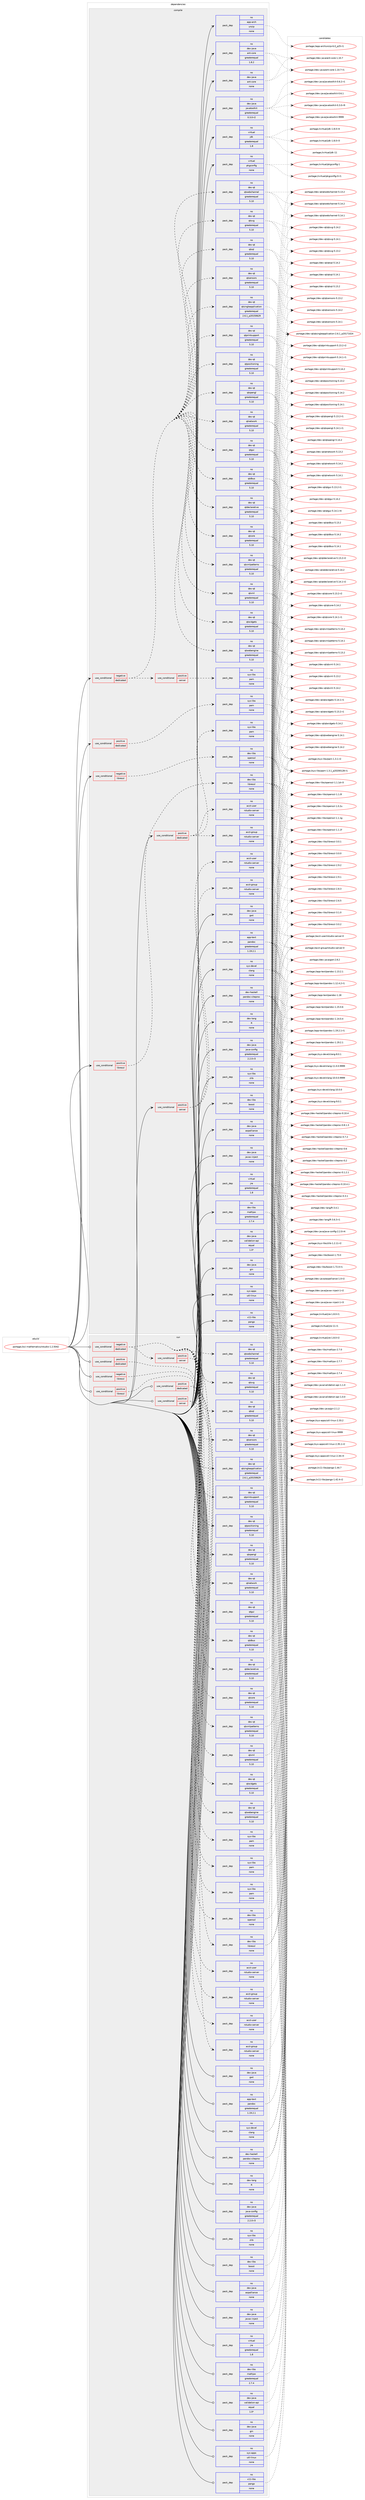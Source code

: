 digraph prolog {

# *************
# Graph options
# *************

newrank=true;
concentrate=true;
compound=true;
graph [rankdir=LR,fontname=Helvetica,fontsize=10,ranksep=1.5];#, ranksep=2.5, nodesep=0.2];
edge  [arrowhead=vee];
node  [fontname=Helvetica,fontsize=10];

# **********
# The ebuild
# **********

subgraph cluster_leftcol {
color=gray;
rank=same;
label=<<i>ebuild</i>>;
id [label="portage://sci-mathematics/rstudio-1.2.5042", color=red, width=4, href="../sci-mathematics/rstudio-1.2.5042.svg"];
}

# ****************
# The dependencies
# ****************

subgraph cluster_midcol {
color=gray;
label=<<i>dependencies</i>>;
subgraph cluster_compile {
fillcolor="#eeeeee";
style=filled;
label=<<i>compile</i>>;
subgraph cond619 {
dependency6042 [label=<<TABLE BORDER="0" CELLBORDER="1" CELLSPACING="0" CELLPADDING="4"><TR><TD ROWSPAN="3" CELLPADDING="10">use_conditional</TD></TR><TR><TD>negative</TD></TR><TR><TD>dedicated</TD></TR></TABLE>>, shape=none, color=red];
subgraph pack5348 {
dependency6043 [label=<<TABLE BORDER="0" CELLBORDER="1" CELLSPACING="0" CELLPADDING="4" WIDTH="220"><TR><TD ROWSPAN="6" CELLPADDING="30">pack_dep</TD></TR><TR><TD WIDTH="110">no</TD></TR><TR><TD>dev-qt</TD></TR><TR><TD>qtcore</TD></TR><TR><TD>greaterequal</TD></TR><TR><TD>5.10</TD></TR></TABLE>>, shape=none, color=blue];
}
dependency6042:e -> dependency6043:w [weight=20,style="dashed",arrowhead="vee"];
subgraph pack5349 {
dependency6044 [label=<<TABLE BORDER="0" CELLBORDER="1" CELLSPACING="0" CELLPADDING="4" WIDTH="220"><TR><TD ROWSPAN="6" CELLPADDING="30">pack_dep</TD></TR><TR><TD WIDTH="110">no</TD></TR><TR><TD>dev-qt</TD></TR><TR><TD>qtdeclarative</TD></TR><TR><TD>greaterequal</TD></TR><TR><TD>5.10</TD></TR></TABLE>>, shape=none, color=blue];
}
dependency6042:e -> dependency6044:w [weight=20,style="dashed",arrowhead="vee"];
subgraph pack5350 {
dependency6045 [label=<<TABLE BORDER="0" CELLBORDER="1" CELLSPACING="0" CELLPADDING="4" WIDTH="220"><TR><TD ROWSPAN="6" CELLPADDING="30">pack_dep</TD></TR><TR><TD WIDTH="110">no</TD></TR><TR><TD>dev-qt</TD></TR><TR><TD>qtdbus</TD></TR><TR><TD>greaterequal</TD></TR><TR><TD>5.10</TD></TR></TABLE>>, shape=none, color=blue];
}
dependency6042:e -> dependency6045:w [weight=20,style="dashed",arrowhead="vee"];
subgraph pack5351 {
dependency6046 [label=<<TABLE BORDER="0" CELLBORDER="1" CELLSPACING="0" CELLPADDING="4" WIDTH="220"><TR><TD ROWSPAN="6" CELLPADDING="30">pack_dep</TD></TR><TR><TD WIDTH="110">no</TD></TR><TR><TD>dev-qt</TD></TR><TR><TD>qtgui</TD></TR><TR><TD>greaterequal</TD></TR><TR><TD>5.10</TD></TR></TABLE>>, shape=none, color=blue];
}
dependency6042:e -> dependency6046:w [weight=20,style="dashed",arrowhead="vee"];
subgraph pack5352 {
dependency6047 [label=<<TABLE BORDER="0" CELLBORDER="1" CELLSPACING="0" CELLPADDING="4" WIDTH="220"><TR><TD ROWSPAN="6" CELLPADDING="30">pack_dep</TD></TR><TR><TD WIDTH="110">no</TD></TR><TR><TD>dev-qt</TD></TR><TR><TD>qtnetwork</TD></TR><TR><TD>greaterequal</TD></TR><TR><TD>5.10</TD></TR></TABLE>>, shape=none, color=blue];
}
dependency6042:e -> dependency6047:w [weight=20,style="dashed",arrowhead="vee"];
subgraph pack5353 {
dependency6048 [label=<<TABLE BORDER="0" CELLBORDER="1" CELLSPACING="0" CELLPADDING="4" WIDTH="220"><TR><TD ROWSPAN="6" CELLPADDING="30">pack_dep</TD></TR><TR><TD WIDTH="110">no</TD></TR><TR><TD>dev-qt</TD></TR><TR><TD>qtopengl</TD></TR><TR><TD>greaterequal</TD></TR><TR><TD>5.10</TD></TR></TABLE>>, shape=none, color=blue];
}
dependency6042:e -> dependency6048:w [weight=20,style="dashed",arrowhead="vee"];
subgraph pack5354 {
dependency6049 [label=<<TABLE BORDER="0" CELLBORDER="1" CELLSPACING="0" CELLPADDING="4" WIDTH="220"><TR><TD ROWSPAN="6" CELLPADDING="30">pack_dep</TD></TR><TR><TD WIDTH="110">no</TD></TR><TR><TD>dev-qt</TD></TR><TR><TD>qtpositioning</TD></TR><TR><TD>greaterequal</TD></TR><TR><TD>5.10</TD></TR></TABLE>>, shape=none, color=blue];
}
dependency6042:e -> dependency6049:w [weight=20,style="dashed",arrowhead="vee"];
subgraph pack5355 {
dependency6050 [label=<<TABLE BORDER="0" CELLBORDER="1" CELLSPACING="0" CELLPADDING="4" WIDTH="220"><TR><TD ROWSPAN="6" CELLPADDING="30">pack_dep</TD></TR><TR><TD WIDTH="110">no</TD></TR><TR><TD>dev-qt</TD></TR><TR><TD>qtprintsupport</TD></TR><TR><TD>greaterequal</TD></TR><TR><TD>5.10</TD></TR></TABLE>>, shape=none, color=blue];
}
dependency6042:e -> dependency6050:w [weight=20,style="dashed",arrowhead="vee"];
subgraph pack5356 {
dependency6051 [label=<<TABLE BORDER="0" CELLBORDER="1" CELLSPACING="0" CELLPADDING="4" WIDTH="220"><TR><TD ROWSPAN="6" CELLPADDING="30">pack_dep</TD></TR><TR><TD WIDTH="110">no</TD></TR><TR><TD>dev-qt</TD></TR><TR><TD>qtsingleapplication</TD></TR><TR><TD>greaterequal</TD></TR><TR><TD>2.6.1_p20150629</TD></TR></TABLE>>, shape=none, color=blue];
}
dependency6042:e -> dependency6051:w [weight=20,style="dashed",arrowhead="vee"];
subgraph pack5357 {
dependency6052 [label=<<TABLE BORDER="0" CELLBORDER="1" CELLSPACING="0" CELLPADDING="4" WIDTH="220"><TR><TD ROWSPAN="6" CELLPADDING="30">pack_dep</TD></TR><TR><TD WIDTH="110">no</TD></TR><TR><TD>dev-qt</TD></TR><TR><TD>qtsensors</TD></TR><TR><TD>greaterequal</TD></TR><TR><TD>5.10</TD></TR></TABLE>>, shape=none, color=blue];
}
dependency6042:e -> dependency6052:w [weight=20,style="dashed",arrowhead="vee"];
subgraph pack5358 {
dependency6053 [label=<<TABLE BORDER="0" CELLBORDER="1" CELLSPACING="0" CELLPADDING="4" WIDTH="220"><TR><TD ROWSPAN="6" CELLPADDING="30">pack_dep</TD></TR><TR><TD WIDTH="110">no</TD></TR><TR><TD>dev-qt</TD></TR><TR><TD>qtsql</TD></TR><TR><TD>greaterequal</TD></TR><TR><TD>5.10</TD></TR></TABLE>>, shape=none, color=blue];
}
dependency6042:e -> dependency6053:w [weight=20,style="dashed",arrowhead="vee"];
subgraph pack5359 {
dependency6054 [label=<<TABLE BORDER="0" CELLBORDER="1" CELLSPACING="0" CELLPADDING="4" WIDTH="220"><TR><TD ROWSPAN="6" CELLPADDING="30">pack_dep</TD></TR><TR><TD WIDTH="110">no</TD></TR><TR><TD>dev-qt</TD></TR><TR><TD>qtsvg</TD></TR><TR><TD>greaterequal</TD></TR><TR><TD>5.10</TD></TR></TABLE>>, shape=none, color=blue];
}
dependency6042:e -> dependency6054:w [weight=20,style="dashed",arrowhead="vee"];
subgraph pack5360 {
dependency6055 [label=<<TABLE BORDER="0" CELLBORDER="1" CELLSPACING="0" CELLPADDING="4" WIDTH="220"><TR><TD ROWSPAN="6" CELLPADDING="30">pack_dep</TD></TR><TR><TD WIDTH="110">no</TD></TR><TR><TD>dev-qt</TD></TR><TR><TD>qtwebchannel</TD></TR><TR><TD>greaterequal</TD></TR><TR><TD>5.10</TD></TR></TABLE>>, shape=none, color=blue];
}
dependency6042:e -> dependency6055:w [weight=20,style="dashed",arrowhead="vee"];
subgraph pack5361 {
dependency6056 [label=<<TABLE BORDER="0" CELLBORDER="1" CELLSPACING="0" CELLPADDING="4" WIDTH="220"><TR><TD ROWSPAN="6" CELLPADDING="30">pack_dep</TD></TR><TR><TD WIDTH="110">no</TD></TR><TR><TD>dev-qt</TD></TR><TR><TD>qtwebengine</TD></TR><TR><TD>greaterequal</TD></TR><TR><TD>5.10</TD></TR></TABLE>>, shape=none, color=blue];
}
dependency6042:e -> dependency6056:w [weight=20,style="dashed",arrowhead="vee"];
subgraph pack5362 {
dependency6057 [label=<<TABLE BORDER="0" CELLBORDER="1" CELLSPACING="0" CELLPADDING="4" WIDTH="220"><TR><TD ROWSPAN="6" CELLPADDING="30">pack_dep</TD></TR><TR><TD WIDTH="110">no</TD></TR><TR><TD>dev-qt</TD></TR><TR><TD>qtwidgets</TD></TR><TR><TD>greaterequal</TD></TR><TR><TD>5.10</TD></TR></TABLE>>, shape=none, color=blue];
}
dependency6042:e -> dependency6057:w [weight=20,style="dashed",arrowhead="vee"];
subgraph pack5363 {
dependency6058 [label=<<TABLE BORDER="0" CELLBORDER="1" CELLSPACING="0" CELLPADDING="4" WIDTH="220"><TR><TD ROWSPAN="6" CELLPADDING="30">pack_dep</TD></TR><TR><TD WIDTH="110">no</TD></TR><TR><TD>dev-qt</TD></TR><TR><TD>qtxml</TD></TR><TR><TD>greaterequal</TD></TR><TR><TD>5.10</TD></TR></TABLE>>, shape=none, color=blue];
}
dependency6042:e -> dependency6058:w [weight=20,style="dashed",arrowhead="vee"];
subgraph pack5364 {
dependency6059 [label=<<TABLE BORDER="0" CELLBORDER="1" CELLSPACING="0" CELLPADDING="4" WIDTH="220"><TR><TD ROWSPAN="6" CELLPADDING="30">pack_dep</TD></TR><TR><TD WIDTH="110">no</TD></TR><TR><TD>dev-qt</TD></TR><TR><TD>qtxmlpatterns</TD></TR><TR><TD>greaterequal</TD></TR><TR><TD>5.10</TD></TR></TABLE>>, shape=none, color=blue];
}
dependency6042:e -> dependency6059:w [weight=20,style="dashed",arrowhead="vee"];
subgraph cond620 {
dependency6060 [label=<<TABLE BORDER="0" CELLBORDER="1" CELLSPACING="0" CELLPADDING="4"><TR><TD ROWSPAN="3" CELLPADDING="10">use_conditional</TD></TR><TR><TD>positive</TD></TR><TR><TD>server</TD></TR></TABLE>>, shape=none, color=red];
subgraph pack5365 {
dependency6061 [label=<<TABLE BORDER="0" CELLBORDER="1" CELLSPACING="0" CELLPADDING="4" WIDTH="220"><TR><TD ROWSPAN="6" CELLPADDING="30">pack_dep</TD></TR><TR><TD WIDTH="110">no</TD></TR><TR><TD>sys-libs</TD></TR><TR><TD>pam</TD></TR><TR><TD>none</TD></TR><TR><TD></TD></TR></TABLE>>, shape=none, color=blue];
}
dependency6060:e -> dependency6061:w [weight=20,style="dashed",arrowhead="vee"];
}
dependency6042:e -> dependency6060:w [weight=20,style="dashed",arrowhead="vee"];
}
id:e -> dependency6042:w [weight=20,style="solid",arrowhead="vee"];
subgraph cond621 {
dependency6062 [label=<<TABLE BORDER="0" CELLBORDER="1" CELLSPACING="0" CELLPADDING="4"><TR><TD ROWSPAN="3" CELLPADDING="10">use_conditional</TD></TR><TR><TD>negative</TD></TR><TR><TD>libressl</TD></TR></TABLE>>, shape=none, color=red];
subgraph pack5366 {
dependency6063 [label=<<TABLE BORDER="0" CELLBORDER="1" CELLSPACING="0" CELLPADDING="4" WIDTH="220"><TR><TD ROWSPAN="6" CELLPADDING="30">pack_dep</TD></TR><TR><TD WIDTH="110">no</TD></TR><TR><TD>dev-libs</TD></TR><TR><TD>openssl</TD></TR><TR><TD>none</TD></TR><TR><TD></TD></TR></TABLE>>, shape=none, color=blue];
}
dependency6062:e -> dependency6063:w [weight=20,style="dashed",arrowhead="vee"];
}
id:e -> dependency6062:w [weight=20,style="solid",arrowhead="vee"];
subgraph cond622 {
dependency6064 [label=<<TABLE BORDER="0" CELLBORDER="1" CELLSPACING="0" CELLPADDING="4"><TR><TD ROWSPAN="3" CELLPADDING="10">use_conditional</TD></TR><TR><TD>positive</TD></TR><TR><TD>dedicated</TD></TR></TABLE>>, shape=none, color=red];
subgraph pack5367 {
dependency6065 [label=<<TABLE BORDER="0" CELLBORDER="1" CELLSPACING="0" CELLPADDING="4" WIDTH="220"><TR><TD ROWSPAN="6" CELLPADDING="30">pack_dep</TD></TR><TR><TD WIDTH="110">no</TD></TR><TR><TD>sys-libs</TD></TR><TR><TD>pam</TD></TR><TR><TD>none</TD></TR><TR><TD></TD></TR></TABLE>>, shape=none, color=blue];
}
dependency6064:e -> dependency6065:w [weight=20,style="dashed",arrowhead="vee"];
}
id:e -> dependency6064:w [weight=20,style="solid",arrowhead="vee"];
subgraph cond623 {
dependency6066 [label=<<TABLE BORDER="0" CELLBORDER="1" CELLSPACING="0" CELLPADDING="4"><TR><TD ROWSPAN="3" CELLPADDING="10">use_conditional</TD></TR><TR><TD>positive</TD></TR><TR><TD>dedicated</TD></TR></TABLE>>, shape=none, color=red];
subgraph pack5368 {
dependency6067 [label=<<TABLE BORDER="0" CELLBORDER="1" CELLSPACING="0" CELLPADDING="4" WIDTH="220"><TR><TD ROWSPAN="6" CELLPADDING="30">pack_dep</TD></TR><TR><TD WIDTH="110">no</TD></TR><TR><TD>sys-libs</TD></TR><TR><TD>pam</TD></TR><TR><TD>none</TD></TR><TR><TD></TD></TR></TABLE>>, shape=none, color=blue];
}
dependency6066:e -> dependency6067:w [weight=20,style="dashed",arrowhead="vee"];
subgraph pack5369 {
dependency6068 [label=<<TABLE BORDER="0" CELLBORDER="1" CELLSPACING="0" CELLPADDING="4" WIDTH="220"><TR><TD ROWSPAN="6" CELLPADDING="30">pack_dep</TD></TR><TR><TD WIDTH="110">no</TD></TR><TR><TD>acct-user</TD></TR><TR><TD>rstudio-server</TD></TR><TR><TD>none</TD></TR><TR><TD></TD></TR></TABLE>>, shape=none, color=blue];
}
dependency6066:e -> dependency6068:w [weight=20,style="dashed",arrowhead="vee"];
subgraph pack5370 {
dependency6069 [label=<<TABLE BORDER="0" CELLBORDER="1" CELLSPACING="0" CELLPADDING="4" WIDTH="220"><TR><TD ROWSPAN="6" CELLPADDING="30">pack_dep</TD></TR><TR><TD WIDTH="110">no</TD></TR><TR><TD>acct-group</TD></TR><TR><TD>rstudio-server</TD></TR><TR><TD>none</TD></TR><TR><TD></TD></TR></TABLE>>, shape=none, color=blue];
}
dependency6066:e -> dependency6069:w [weight=20,style="dashed",arrowhead="vee"];
}
id:e -> dependency6066:w [weight=20,style="solid",arrowhead="vee"];
subgraph cond624 {
dependency6070 [label=<<TABLE BORDER="0" CELLBORDER="1" CELLSPACING="0" CELLPADDING="4"><TR><TD ROWSPAN="3" CELLPADDING="10">use_conditional</TD></TR><TR><TD>positive</TD></TR><TR><TD>libressl</TD></TR></TABLE>>, shape=none, color=red];
subgraph pack5371 {
dependency6071 [label=<<TABLE BORDER="0" CELLBORDER="1" CELLSPACING="0" CELLPADDING="4" WIDTH="220"><TR><TD ROWSPAN="6" CELLPADDING="30">pack_dep</TD></TR><TR><TD WIDTH="110">no</TD></TR><TR><TD>dev-libs</TD></TR><TR><TD>libressl</TD></TR><TR><TD>none</TD></TR><TR><TD></TD></TR></TABLE>>, shape=none, color=blue];
}
dependency6070:e -> dependency6071:w [weight=20,style="dashed",arrowhead="vee"];
}
id:e -> dependency6070:w [weight=20,style="solid",arrowhead="vee"];
subgraph cond625 {
dependency6072 [label=<<TABLE BORDER="0" CELLBORDER="1" CELLSPACING="0" CELLPADDING="4"><TR><TD ROWSPAN="3" CELLPADDING="10">use_conditional</TD></TR><TR><TD>positive</TD></TR><TR><TD>server</TD></TR></TABLE>>, shape=none, color=red];
subgraph pack5372 {
dependency6073 [label=<<TABLE BORDER="0" CELLBORDER="1" CELLSPACING="0" CELLPADDING="4" WIDTH="220"><TR><TD ROWSPAN="6" CELLPADDING="30">pack_dep</TD></TR><TR><TD WIDTH="110">no</TD></TR><TR><TD>acct-user</TD></TR><TR><TD>rstudio-server</TD></TR><TR><TD>none</TD></TR><TR><TD></TD></TR></TABLE>>, shape=none, color=blue];
}
dependency6072:e -> dependency6073:w [weight=20,style="dashed",arrowhead="vee"];
subgraph pack5373 {
dependency6074 [label=<<TABLE BORDER="0" CELLBORDER="1" CELLSPACING="0" CELLPADDING="4" WIDTH="220"><TR><TD ROWSPAN="6" CELLPADDING="30">pack_dep</TD></TR><TR><TD WIDTH="110">no</TD></TR><TR><TD>acct-group</TD></TR><TR><TD>rstudio-server</TD></TR><TR><TD>none</TD></TR><TR><TD></TD></TR></TABLE>>, shape=none, color=blue];
}
dependency6072:e -> dependency6074:w [weight=20,style="dashed",arrowhead="vee"];
}
id:e -> dependency6072:w [weight=20,style="solid",arrowhead="vee"];
subgraph pack5374 {
dependency6075 [label=<<TABLE BORDER="0" CELLBORDER="1" CELLSPACING="0" CELLPADDING="4" WIDTH="220"><TR><TD ROWSPAN="6" CELLPADDING="30">pack_dep</TD></TR><TR><TD WIDTH="110">no</TD></TR><TR><TD>app-arch</TD></TR><TR><TD>unzip</TD></TR><TR><TD>none</TD></TR><TR><TD></TD></TR></TABLE>>, shape=none, color=blue];
}
id:e -> dependency6075:w [weight=20,style="solid",arrowhead="vee"];
subgraph pack5375 {
dependency6076 [label=<<TABLE BORDER="0" CELLBORDER="1" CELLSPACING="0" CELLPADDING="4" WIDTH="220"><TR><TD ROWSPAN="6" CELLPADDING="30">pack_dep</TD></TR><TR><TD WIDTH="110">no</TD></TR><TR><TD>app-text</TD></TR><TR><TD>pandoc</TD></TR><TR><TD>greaterequal</TD></TR><TR><TD>1.19.2.1</TD></TR></TABLE>>, shape=none, color=blue];
}
id:e -> dependency6076:w [weight=20,style="solid",arrowhead="vee"];
subgraph pack5376 {
dependency6077 [label=<<TABLE BORDER="0" CELLBORDER="1" CELLSPACING="0" CELLPADDING="4" WIDTH="220"><TR><TD ROWSPAN="6" CELLPADDING="30">pack_dep</TD></TR><TR><TD WIDTH="110">no</TD></TR><TR><TD>dev-haskell</TD></TR><TR><TD>pandoc-citeproc</TD></TR><TR><TD>none</TD></TR><TR><TD></TD></TR></TABLE>>, shape=none, color=blue];
}
id:e -> dependency6077:w [weight=20,style="solid",arrowhead="vee"];
subgraph pack5377 {
dependency6078 [label=<<TABLE BORDER="0" CELLBORDER="1" CELLSPACING="0" CELLPADDING="4" WIDTH="220"><TR><TD ROWSPAN="6" CELLPADDING="30">pack_dep</TD></TR><TR><TD WIDTH="110">no</TD></TR><TR><TD>dev-java</TD></TR><TR><TD>ant-core</TD></TR><TR><TD>greaterequal</TD></TR><TR><TD>1.8.2</TD></TR></TABLE>>, shape=none, color=blue];
}
id:e -> dependency6078:w [weight=20,style="solid",arrowhead="vee"];
subgraph pack5378 {
dependency6079 [label=<<TABLE BORDER="0" CELLBORDER="1" CELLSPACING="0" CELLPADDING="4" WIDTH="220"><TR><TD ROWSPAN="6" CELLPADDING="30">pack_dep</TD></TR><TR><TD WIDTH="110">no</TD></TR><TR><TD>dev-java</TD></TR><TR><TD>ant-core</TD></TR><TR><TD>none</TD></TR><TR><TD></TD></TR></TABLE>>, shape=none, color=blue];
}
id:e -> dependency6079:w [weight=20,style="solid",arrowhead="vee"];
subgraph pack5379 {
dependency6080 [label=<<TABLE BORDER="0" CELLBORDER="1" CELLSPACING="0" CELLPADDING="4" WIDTH="220"><TR><TD ROWSPAN="6" CELLPADDING="30">pack_dep</TD></TR><TR><TD WIDTH="110">no</TD></TR><TR><TD>dev-java</TD></TR><TR><TD>aopalliance</TD></TR><TR><TD>none</TD></TR><TR><TD></TD></TR></TABLE>>, shape=none, color=blue];
}
id:e -> dependency6080:w [weight=20,style="solid",arrowhead="vee"];
subgraph pack5380 {
dependency6081 [label=<<TABLE BORDER="0" CELLBORDER="1" CELLSPACING="0" CELLPADDING="4" WIDTH="220"><TR><TD ROWSPAN="6" CELLPADDING="30">pack_dep</TD></TR><TR><TD WIDTH="110">no</TD></TR><TR><TD>dev-java</TD></TR><TR><TD>gin</TD></TR><TR><TD>none</TD></TR><TR><TD></TD></TR></TABLE>>, shape=none, color=blue];
}
id:e -> dependency6081:w [weight=20,style="solid",arrowhead="vee"];
subgraph pack5381 {
dependency6082 [label=<<TABLE BORDER="0" CELLBORDER="1" CELLSPACING="0" CELLPADDING="4" WIDTH="220"><TR><TD ROWSPAN="6" CELLPADDING="30">pack_dep</TD></TR><TR><TD WIDTH="110">no</TD></TR><TR><TD>dev-java</TD></TR><TR><TD>gwt</TD></TR><TR><TD>none</TD></TR><TR><TD></TD></TR></TABLE>>, shape=none, color=blue];
}
id:e -> dependency6082:w [weight=20,style="solid",arrowhead="vee"];
subgraph pack5382 {
dependency6083 [label=<<TABLE BORDER="0" CELLBORDER="1" CELLSPACING="0" CELLPADDING="4" WIDTH="220"><TR><TD ROWSPAN="6" CELLPADDING="30">pack_dep</TD></TR><TR><TD WIDTH="110">no</TD></TR><TR><TD>dev-java</TD></TR><TR><TD>java-config</TD></TR><TR><TD>greaterequal</TD></TR><TR><TD>2.2.0-r3</TD></TR></TABLE>>, shape=none, color=blue];
}
id:e -> dependency6083:w [weight=20,style="solid",arrowhead="vee"];
subgraph pack5383 {
dependency6084 [label=<<TABLE BORDER="0" CELLBORDER="1" CELLSPACING="0" CELLPADDING="4" WIDTH="220"><TR><TD ROWSPAN="6" CELLPADDING="30">pack_dep</TD></TR><TR><TD WIDTH="110">no</TD></TR><TR><TD>dev-java</TD></TR><TR><TD>javatoolkit</TD></TR><TR><TD>greaterequal</TD></TR><TR><TD>0.3.0-r2</TD></TR></TABLE>>, shape=none, color=blue];
}
id:e -> dependency6084:w [weight=20,style="solid",arrowhead="vee"];
subgraph pack5384 {
dependency6085 [label=<<TABLE BORDER="0" CELLBORDER="1" CELLSPACING="0" CELLPADDING="4" WIDTH="220"><TR><TD ROWSPAN="6" CELLPADDING="30">pack_dep</TD></TR><TR><TD WIDTH="110">no</TD></TR><TR><TD>dev-java</TD></TR><TR><TD>javax-inject</TD></TR><TR><TD>none</TD></TR><TR><TD></TD></TR></TABLE>>, shape=none, color=blue];
}
id:e -> dependency6085:w [weight=20,style="solid",arrowhead="vee"];
subgraph pack5385 {
dependency6086 [label=<<TABLE BORDER="0" CELLBORDER="1" CELLSPACING="0" CELLPADDING="4" WIDTH="220"><TR><TD ROWSPAN="6" CELLPADDING="30">pack_dep</TD></TR><TR><TD WIDTH="110">no</TD></TR><TR><TD>dev-java</TD></TR><TR><TD>validation-api</TD></TR><TR><TD>equal</TD></TR><TR><TD>1.0*</TD></TR></TABLE>>, shape=none, color=blue];
}
id:e -> dependency6086:w [weight=20,style="solid",arrowhead="vee"];
subgraph pack5386 {
dependency6087 [label=<<TABLE BORDER="0" CELLBORDER="1" CELLSPACING="0" CELLPADDING="4" WIDTH="220"><TR><TD ROWSPAN="6" CELLPADDING="30">pack_dep</TD></TR><TR><TD WIDTH="110">no</TD></TR><TR><TD>dev-lang</TD></TR><TR><TD>R</TD></TR><TR><TD>none</TD></TR><TR><TD></TD></TR></TABLE>>, shape=none, color=blue];
}
id:e -> dependency6087:w [weight=20,style="solid",arrowhead="vee"];
subgraph pack5387 {
dependency6088 [label=<<TABLE BORDER="0" CELLBORDER="1" CELLSPACING="0" CELLPADDING="4" WIDTH="220"><TR><TD ROWSPAN="6" CELLPADDING="30">pack_dep</TD></TR><TR><TD WIDTH="110">no</TD></TR><TR><TD>dev-libs</TD></TR><TR><TD>boost</TD></TR><TR><TD>none</TD></TR><TR><TD></TD></TR></TABLE>>, shape=none, color=blue];
}
id:e -> dependency6088:w [weight=20,style="solid",arrowhead="vee"];
subgraph pack5388 {
dependency6089 [label=<<TABLE BORDER="0" CELLBORDER="1" CELLSPACING="0" CELLPADDING="4" WIDTH="220"><TR><TD ROWSPAN="6" CELLPADDING="30">pack_dep</TD></TR><TR><TD WIDTH="110">no</TD></TR><TR><TD>dev-libs</TD></TR><TR><TD>mathjax</TD></TR><TR><TD>greaterequal</TD></TR><TR><TD>2.7.4</TD></TR></TABLE>>, shape=none, color=blue];
}
id:e -> dependency6089:w [weight=20,style="solid",arrowhead="vee"];
subgraph pack5389 {
dependency6090 [label=<<TABLE BORDER="0" CELLBORDER="1" CELLSPACING="0" CELLPADDING="4" WIDTH="220"><TR><TD ROWSPAN="6" CELLPADDING="30">pack_dep</TD></TR><TR><TD WIDTH="110">no</TD></TR><TR><TD>sys-apps</TD></TR><TR><TD>util-linux</TD></TR><TR><TD>none</TD></TR><TR><TD></TD></TR></TABLE>>, shape=none, color=blue];
}
id:e -> dependency6090:w [weight=20,style="solid",arrowhead="vee"];
subgraph pack5390 {
dependency6091 [label=<<TABLE BORDER="0" CELLBORDER="1" CELLSPACING="0" CELLPADDING="4" WIDTH="220"><TR><TD ROWSPAN="6" CELLPADDING="30">pack_dep</TD></TR><TR><TD WIDTH="110">no</TD></TR><TR><TD>sys-devel</TD></TR><TR><TD>clang</TD></TR><TR><TD>none</TD></TR><TR><TD></TD></TR></TABLE>>, shape=none, color=blue];
}
id:e -> dependency6091:w [weight=20,style="solid",arrowhead="vee"];
subgraph pack5391 {
dependency6092 [label=<<TABLE BORDER="0" CELLBORDER="1" CELLSPACING="0" CELLPADDING="4" WIDTH="220"><TR><TD ROWSPAN="6" CELLPADDING="30">pack_dep</TD></TR><TR><TD WIDTH="110">no</TD></TR><TR><TD>sys-libs</TD></TR><TR><TD>zlib</TD></TR><TR><TD>none</TD></TR><TR><TD></TD></TR></TABLE>>, shape=none, color=blue];
}
id:e -> dependency6092:w [weight=20,style="solid",arrowhead="vee"];
subgraph pack5392 {
dependency6093 [label=<<TABLE BORDER="0" CELLBORDER="1" CELLSPACING="0" CELLPADDING="4" WIDTH="220"><TR><TD ROWSPAN="6" CELLPADDING="30">pack_dep</TD></TR><TR><TD WIDTH="110">no</TD></TR><TR><TD>virtual</TD></TR><TR><TD>jdk</TD></TR><TR><TD>greaterequal</TD></TR><TR><TD>1.8</TD></TR></TABLE>>, shape=none, color=blue];
}
id:e -> dependency6093:w [weight=20,style="solid",arrowhead="vee"];
subgraph pack5393 {
dependency6094 [label=<<TABLE BORDER="0" CELLBORDER="1" CELLSPACING="0" CELLPADDING="4" WIDTH="220"><TR><TD ROWSPAN="6" CELLPADDING="30">pack_dep</TD></TR><TR><TD WIDTH="110">no</TD></TR><TR><TD>virtual</TD></TR><TR><TD>jre</TD></TR><TR><TD>greaterequal</TD></TR><TR><TD>1.8</TD></TR></TABLE>>, shape=none, color=blue];
}
id:e -> dependency6094:w [weight=20,style="solid",arrowhead="vee"];
subgraph pack5394 {
dependency6095 [label=<<TABLE BORDER="0" CELLBORDER="1" CELLSPACING="0" CELLPADDING="4" WIDTH="220"><TR><TD ROWSPAN="6" CELLPADDING="30">pack_dep</TD></TR><TR><TD WIDTH="110">no</TD></TR><TR><TD>virtual</TD></TR><TR><TD>pkgconfig</TD></TR><TR><TD>none</TD></TR><TR><TD></TD></TR></TABLE>>, shape=none, color=blue];
}
id:e -> dependency6095:w [weight=20,style="solid",arrowhead="vee"];
subgraph pack5395 {
dependency6096 [label=<<TABLE BORDER="0" CELLBORDER="1" CELLSPACING="0" CELLPADDING="4" WIDTH="220"><TR><TD ROWSPAN="6" CELLPADDING="30">pack_dep</TD></TR><TR><TD WIDTH="110">no</TD></TR><TR><TD>x11-libs</TD></TR><TR><TD>pango</TD></TR><TR><TD>none</TD></TR><TR><TD></TD></TR></TABLE>>, shape=none, color=blue];
}
id:e -> dependency6096:w [weight=20,style="solid",arrowhead="vee"];
}
subgraph cluster_compileandrun {
fillcolor="#eeeeee";
style=filled;
label=<<i>compile and run</i>>;
}
subgraph cluster_run {
fillcolor="#eeeeee";
style=filled;
label=<<i>run</i>>;
subgraph cond626 {
dependency6097 [label=<<TABLE BORDER="0" CELLBORDER="1" CELLSPACING="0" CELLPADDING="4"><TR><TD ROWSPAN="3" CELLPADDING="10">use_conditional</TD></TR><TR><TD>negative</TD></TR><TR><TD>dedicated</TD></TR></TABLE>>, shape=none, color=red];
subgraph pack5396 {
dependency6098 [label=<<TABLE BORDER="0" CELLBORDER="1" CELLSPACING="0" CELLPADDING="4" WIDTH="220"><TR><TD ROWSPAN="6" CELLPADDING="30">pack_dep</TD></TR><TR><TD WIDTH="110">no</TD></TR><TR><TD>dev-qt</TD></TR><TR><TD>qtcore</TD></TR><TR><TD>greaterequal</TD></TR><TR><TD>5.10</TD></TR></TABLE>>, shape=none, color=blue];
}
dependency6097:e -> dependency6098:w [weight=20,style="dashed",arrowhead="vee"];
subgraph pack5397 {
dependency6099 [label=<<TABLE BORDER="0" CELLBORDER="1" CELLSPACING="0" CELLPADDING="4" WIDTH="220"><TR><TD ROWSPAN="6" CELLPADDING="30">pack_dep</TD></TR><TR><TD WIDTH="110">no</TD></TR><TR><TD>dev-qt</TD></TR><TR><TD>qtdeclarative</TD></TR><TR><TD>greaterequal</TD></TR><TR><TD>5.10</TD></TR></TABLE>>, shape=none, color=blue];
}
dependency6097:e -> dependency6099:w [weight=20,style="dashed",arrowhead="vee"];
subgraph pack5398 {
dependency6100 [label=<<TABLE BORDER="0" CELLBORDER="1" CELLSPACING="0" CELLPADDING="4" WIDTH="220"><TR><TD ROWSPAN="6" CELLPADDING="30">pack_dep</TD></TR><TR><TD WIDTH="110">no</TD></TR><TR><TD>dev-qt</TD></TR><TR><TD>qtdbus</TD></TR><TR><TD>greaterequal</TD></TR><TR><TD>5.10</TD></TR></TABLE>>, shape=none, color=blue];
}
dependency6097:e -> dependency6100:w [weight=20,style="dashed",arrowhead="vee"];
subgraph pack5399 {
dependency6101 [label=<<TABLE BORDER="0" CELLBORDER="1" CELLSPACING="0" CELLPADDING="4" WIDTH="220"><TR><TD ROWSPAN="6" CELLPADDING="30">pack_dep</TD></TR><TR><TD WIDTH="110">no</TD></TR><TR><TD>dev-qt</TD></TR><TR><TD>qtgui</TD></TR><TR><TD>greaterequal</TD></TR><TR><TD>5.10</TD></TR></TABLE>>, shape=none, color=blue];
}
dependency6097:e -> dependency6101:w [weight=20,style="dashed",arrowhead="vee"];
subgraph pack5400 {
dependency6102 [label=<<TABLE BORDER="0" CELLBORDER="1" CELLSPACING="0" CELLPADDING="4" WIDTH="220"><TR><TD ROWSPAN="6" CELLPADDING="30">pack_dep</TD></TR><TR><TD WIDTH="110">no</TD></TR><TR><TD>dev-qt</TD></TR><TR><TD>qtnetwork</TD></TR><TR><TD>greaterequal</TD></TR><TR><TD>5.10</TD></TR></TABLE>>, shape=none, color=blue];
}
dependency6097:e -> dependency6102:w [weight=20,style="dashed",arrowhead="vee"];
subgraph pack5401 {
dependency6103 [label=<<TABLE BORDER="0" CELLBORDER="1" CELLSPACING="0" CELLPADDING="4" WIDTH="220"><TR><TD ROWSPAN="6" CELLPADDING="30">pack_dep</TD></TR><TR><TD WIDTH="110">no</TD></TR><TR><TD>dev-qt</TD></TR><TR><TD>qtopengl</TD></TR><TR><TD>greaterequal</TD></TR><TR><TD>5.10</TD></TR></TABLE>>, shape=none, color=blue];
}
dependency6097:e -> dependency6103:w [weight=20,style="dashed",arrowhead="vee"];
subgraph pack5402 {
dependency6104 [label=<<TABLE BORDER="0" CELLBORDER="1" CELLSPACING="0" CELLPADDING="4" WIDTH="220"><TR><TD ROWSPAN="6" CELLPADDING="30">pack_dep</TD></TR><TR><TD WIDTH="110">no</TD></TR><TR><TD>dev-qt</TD></TR><TR><TD>qtpositioning</TD></TR><TR><TD>greaterequal</TD></TR><TR><TD>5.10</TD></TR></TABLE>>, shape=none, color=blue];
}
dependency6097:e -> dependency6104:w [weight=20,style="dashed",arrowhead="vee"];
subgraph pack5403 {
dependency6105 [label=<<TABLE BORDER="0" CELLBORDER="1" CELLSPACING="0" CELLPADDING="4" WIDTH="220"><TR><TD ROWSPAN="6" CELLPADDING="30">pack_dep</TD></TR><TR><TD WIDTH="110">no</TD></TR><TR><TD>dev-qt</TD></TR><TR><TD>qtprintsupport</TD></TR><TR><TD>greaterequal</TD></TR><TR><TD>5.10</TD></TR></TABLE>>, shape=none, color=blue];
}
dependency6097:e -> dependency6105:w [weight=20,style="dashed",arrowhead="vee"];
subgraph pack5404 {
dependency6106 [label=<<TABLE BORDER="0" CELLBORDER="1" CELLSPACING="0" CELLPADDING="4" WIDTH="220"><TR><TD ROWSPAN="6" CELLPADDING="30">pack_dep</TD></TR><TR><TD WIDTH="110">no</TD></TR><TR><TD>dev-qt</TD></TR><TR><TD>qtsingleapplication</TD></TR><TR><TD>greaterequal</TD></TR><TR><TD>2.6.1_p20150629</TD></TR></TABLE>>, shape=none, color=blue];
}
dependency6097:e -> dependency6106:w [weight=20,style="dashed",arrowhead="vee"];
subgraph pack5405 {
dependency6107 [label=<<TABLE BORDER="0" CELLBORDER="1" CELLSPACING="0" CELLPADDING="4" WIDTH="220"><TR><TD ROWSPAN="6" CELLPADDING="30">pack_dep</TD></TR><TR><TD WIDTH="110">no</TD></TR><TR><TD>dev-qt</TD></TR><TR><TD>qtsensors</TD></TR><TR><TD>greaterequal</TD></TR><TR><TD>5.10</TD></TR></TABLE>>, shape=none, color=blue];
}
dependency6097:e -> dependency6107:w [weight=20,style="dashed",arrowhead="vee"];
subgraph pack5406 {
dependency6108 [label=<<TABLE BORDER="0" CELLBORDER="1" CELLSPACING="0" CELLPADDING="4" WIDTH="220"><TR><TD ROWSPAN="6" CELLPADDING="30">pack_dep</TD></TR><TR><TD WIDTH="110">no</TD></TR><TR><TD>dev-qt</TD></TR><TR><TD>qtsql</TD></TR><TR><TD>greaterequal</TD></TR><TR><TD>5.10</TD></TR></TABLE>>, shape=none, color=blue];
}
dependency6097:e -> dependency6108:w [weight=20,style="dashed",arrowhead="vee"];
subgraph pack5407 {
dependency6109 [label=<<TABLE BORDER="0" CELLBORDER="1" CELLSPACING="0" CELLPADDING="4" WIDTH="220"><TR><TD ROWSPAN="6" CELLPADDING="30">pack_dep</TD></TR><TR><TD WIDTH="110">no</TD></TR><TR><TD>dev-qt</TD></TR><TR><TD>qtsvg</TD></TR><TR><TD>greaterequal</TD></TR><TR><TD>5.10</TD></TR></TABLE>>, shape=none, color=blue];
}
dependency6097:e -> dependency6109:w [weight=20,style="dashed",arrowhead="vee"];
subgraph pack5408 {
dependency6110 [label=<<TABLE BORDER="0" CELLBORDER="1" CELLSPACING="0" CELLPADDING="4" WIDTH="220"><TR><TD ROWSPAN="6" CELLPADDING="30">pack_dep</TD></TR><TR><TD WIDTH="110">no</TD></TR><TR><TD>dev-qt</TD></TR><TR><TD>qtwebchannel</TD></TR><TR><TD>greaterequal</TD></TR><TR><TD>5.10</TD></TR></TABLE>>, shape=none, color=blue];
}
dependency6097:e -> dependency6110:w [weight=20,style="dashed",arrowhead="vee"];
subgraph pack5409 {
dependency6111 [label=<<TABLE BORDER="0" CELLBORDER="1" CELLSPACING="0" CELLPADDING="4" WIDTH="220"><TR><TD ROWSPAN="6" CELLPADDING="30">pack_dep</TD></TR><TR><TD WIDTH="110">no</TD></TR><TR><TD>dev-qt</TD></TR><TR><TD>qtwebengine</TD></TR><TR><TD>greaterequal</TD></TR><TR><TD>5.10</TD></TR></TABLE>>, shape=none, color=blue];
}
dependency6097:e -> dependency6111:w [weight=20,style="dashed",arrowhead="vee"];
subgraph pack5410 {
dependency6112 [label=<<TABLE BORDER="0" CELLBORDER="1" CELLSPACING="0" CELLPADDING="4" WIDTH="220"><TR><TD ROWSPAN="6" CELLPADDING="30">pack_dep</TD></TR><TR><TD WIDTH="110">no</TD></TR><TR><TD>dev-qt</TD></TR><TR><TD>qtwidgets</TD></TR><TR><TD>greaterequal</TD></TR><TR><TD>5.10</TD></TR></TABLE>>, shape=none, color=blue];
}
dependency6097:e -> dependency6112:w [weight=20,style="dashed",arrowhead="vee"];
subgraph pack5411 {
dependency6113 [label=<<TABLE BORDER="0" CELLBORDER="1" CELLSPACING="0" CELLPADDING="4" WIDTH="220"><TR><TD ROWSPAN="6" CELLPADDING="30">pack_dep</TD></TR><TR><TD WIDTH="110">no</TD></TR><TR><TD>dev-qt</TD></TR><TR><TD>qtxml</TD></TR><TR><TD>greaterequal</TD></TR><TR><TD>5.10</TD></TR></TABLE>>, shape=none, color=blue];
}
dependency6097:e -> dependency6113:w [weight=20,style="dashed",arrowhead="vee"];
subgraph pack5412 {
dependency6114 [label=<<TABLE BORDER="0" CELLBORDER="1" CELLSPACING="0" CELLPADDING="4" WIDTH="220"><TR><TD ROWSPAN="6" CELLPADDING="30">pack_dep</TD></TR><TR><TD WIDTH="110">no</TD></TR><TR><TD>dev-qt</TD></TR><TR><TD>qtxmlpatterns</TD></TR><TR><TD>greaterequal</TD></TR><TR><TD>5.10</TD></TR></TABLE>>, shape=none, color=blue];
}
dependency6097:e -> dependency6114:w [weight=20,style="dashed",arrowhead="vee"];
subgraph cond627 {
dependency6115 [label=<<TABLE BORDER="0" CELLBORDER="1" CELLSPACING="0" CELLPADDING="4"><TR><TD ROWSPAN="3" CELLPADDING="10">use_conditional</TD></TR><TR><TD>positive</TD></TR><TR><TD>server</TD></TR></TABLE>>, shape=none, color=red];
subgraph pack5413 {
dependency6116 [label=<<TABLE BORDER="0" CELLBORDER="1" CELLSPACING="0" CELLPADDING="4" WIDTH="220"><TR><TD ROWSPAN="6" CELLPADDING="30">pack_dep</TD></TR><TR><TD WIDTH="110">no</TD></TR><TR><TD>sys-libs</TD></TR><TR><TD>pam</TD></TR><TR><TD>none</TD></TR><TR><TD></TD></TR></TABLE>>, shape=none, color=blue];
}
dependency6115:e -> dependency6116:w [weight=20,style="dashed",arrowhead="vee"];
}
dependency6097:e -> dependency6115:w [weight=20,style="dashed",arrowhead="vee"];
}
id:e -> dependency6097:w [weight=20,style="solid",arrowhead="odot"];
subgraph cond628 {
dependency6117 [label=<<TABLE BORDER="0" CELLBORDER="1" CELLSPACING="0" CELLPADDING="4"><TR><TD ROWSPAN="3" CELLPADDING="10">use_conditional</TD></TR><TR><TD>negative</TD></TR><TR><TD>libressl</TD></TR></TABLE>>, shape=none, color=red];
subgraph pack5414 {
dependency6118 [label=<<TABLE BORDER="0" CELLBORDER="1" CELLSPACING="0" CELLPADDING="4" WIDTH="220"><TR><TD ROWSPAN="6" CELLPADDING="30">pack_dep</TD></TR><TR><TD WIDTH="110">no</TD></TR><TR><TD>dev-libs</TD></TR><TR><TD>openssl</TD></TR><TR><TD>none</TD></TR><TR><TD></TD></TR></TABLE>>, shape=none, color=blue];
}
dependency6117:e -> dependency6118:w [weight=20,style="dashed",arrowhead="vee"];
}
id:e -> dependency6117:w [weight=20,style="solid",arrowhead="odot"];
subgraph cond629 {
dependency6119 [label=<<TABLE BORDER="0" CELLBORDER="1" CELLSPACING="0" CELLPADDING="4"><TR><TD ROWSPAN="3" CELLPADDING="10">use_conditional</TD></TR><TR><TD>positive</TD></TR><TR><TD>dedicated</TD></TR></TABLE>>, shape=none, color=red];
subgraph pack5415 {
dependency6120 [label=<<TABLE BORDER="0" CELLBORDER="1" CELLSPACING="0" CELLPADDING="4" WIDTH="220"><TR><TD ROWSPAN="6" CELLPADDING="30">pack_dep</TD></TR><TR><TD WIDTH="110">no</TD></TR><TR><TD>sys-libs</TD></TR><TR><TD>pam</TD></TR><TR><TD>none</TD></TR><TR><TD></TD></TR></TABLE>>, shape=none, color=blue];
}
dependency6119:e -> dependency6120:w [weight=20,style="dashed",arrowhead="vee"];
}
id:e -> dependency6119:w [weight=20,style="solid",arrowhead="odot"];
subgraph cond630 {
dependency6121 [label=<<TABLE BORDER="0" CELLBORDER="1" CELLSPACING="0" CELLPADDING="4"><TR><TD ROWSPAN="3" CELLPADDING="10">use_conditional</TD></TR><TR><TD>positive</TD></TR><TR><TD>dedicated</TD></TR></TABLE>>, shape=none, color=red];
subgraph pack5416 {
dependency6122 [label=<<TABLE BORDER="0" CELLBORDER="1" CELLSPACING="0" CELLPADDING="4" WIDTH="220"><TR><TD ROWSPAN="6" CELLPADDING="30">pack_dep</TD></TR><TR><TD WIDTH="110">no</TD></TR><TR><TD>sys-libs</TD></TR><TR><TD>pam</TD></TR><TR><TD>none</TD></TR><TR><TD></TD></TR></TABLE>>, shape=none, color=blue];
}
dependency6121:e -> dependency6122:w [weight=20,style="dashed",arrowhead="vee"];
subgraph pack5417 {
dependency6123 [label=<<TABLE BORDER="0" CELLBORDER="1" CELLSPACING="0" CELLPADDING="4" WIDTH="220"><TR><TD ROWSPAN="6" CELLPADDING="30">pack_dep</TD></TR><TR><TD WIDTH="110">no</TD></TR><TR><TD>acct-user</TD></TR><TR><TD>rstudio-server</TD></TR><TR><TD>none</TD></TR><TR><TD></TD></TR></TABLE>>, shape=none, color=blue];
}
dependency6121:e -> dependency6123:w [weight=20,style="dashed",arrowhead="vee"];
subgraph pack5418 {
dependency6124 [label=<<TABLE BORDER="0" CELLBORDER="1" CELLSPACING="0" CELLPADDING="4" WIDTH="220"><TR><TD ROWSPAN="6" CELLPADDING="30">pack_dep</TD></TR><TR><TD WIDTH="110">no</TD></TR><TR><TD>acct-group</TD></TR><TR><TD>rstudio-server</TD></TR><TR><TD>none</TD></TR><TR><TD></TD></TR></TABLE>>, shape=none, color=blue];
}
dependency6121:e -> dependency6124:w [weight=20,style="dashed",arrowhead="vee"];
}
id:e -> dependency6121:w [weight=20,style="solid",arrowhead="odot"];
subgraph cond631 {
dependency6125 [label=<<TABLE BORDER="0" CELLBORDER="1" CELLSPACING="0" CELLPADDING="4"><TR><TD ROWSPAN="3" CELLPADDING="10">use_conditional</TD></TR><TR><TD>positive</TD></TR><TR><TD>libressl</TD></TR></TABLE>>, shape=none, color=red];
subgraph pack5419 {
dependency6126 [label=<<TABLE BORDER="0" CELLBORDER="1" CELLSPACING="0" CELLPADDING="4" WIDTH="220"><TR><TD ROWSPAN="6" CELLPADDING="30">pack_dep</TD></TR><TR><TD WIDTH="110">no</TD></TR><TR><TD>dev-libs</TD></TR><TR><TD>libressl</TD></TR><TR><TD>none</TD></TR><TR><TD></TD></TR></TABLE>>, shape=none, color=blue];
}
dependency6125:e -> dependency6126:w [weight=20,style="dashed",arrowhead="vee"];
}
id:e -> dependency6125:w [weight=20,style="solid",arrowhead="odot"];
subgraph cond632 {
dependency6127 [label=<<TABLE BORDER="0" CELLBORDER="1" CELLSPACING="0" CELLPADDING="4"><TR><TD ROWSPAN="3" CELLPADDING="10">use_conditional</TD></TR><TR><TD>positive</TD></TR><TR><TD>server</TD></TR></TABLE>>, shape=none, color=red];
subgraph pack5420 {
dependency6128 [label=<<TABLE BORDER="0" CELLBORDER="1" CELLSPACING="0" CELLPADDING="4" WIDTH="220"><TR><TD ROWSPAN="6" CELLPADDING="30">pack_dep</TD></TR><TR><TD WIDTH="110">no</TD></TR><TR><TD>acct-user</TD></TR><TR><TD>rstudio-server</TD></TR><TR><TD>none</TD></TR><TR><TD></TD></TR></TABLE>>, shape=none, color=blue];
}
dependency6127:e -> dependency6128:w [weight=20,style="dashed",arrowhead="vee"];
subgraph pack5421 {
dependency6129 [label=<<TABLE BORDER="0" CELLBORDER="1" CELLSPACING="0" CELLPADDING="4" WIDTH="220"><TR><TD ROWSPAN="6" CELLPADDING="30">pack_dep</TD></TR><TR><TD WIDTH="110">no</TD></TR><TR><TD>acct-group</TD></TR><TR><TD>rstudio-server</TD></TR><TR><TD>none</TD></TR><TR><TD></TD></TR></TABLE>>, shape=none, color=blue];
}
dependency6127:e -> dependency6129:w [weight=20,style="dashed",arrowhead="vee"];
}
id:e -> dependency6127:w [weight=20,style="solid",arrowhead="odot"];
subgraph pack5422 {
dependency6130 [label=<<TABLE BORDER="0" CELLBORDER="1" CELLSPACING="0" CELLPADDING="4" WIDTH="220"><TR><TD ROWSPAN="6" CELLPADDING="30">pack_dep</TD></TR><TR><TD WIDTH="110">no</TD></TR><TR><TD>app-text</TD></TR><TR><TD>pandoc</TD></TR><TR><TD>greaterequal</TD></TR><TR><TD>1.19.2.1</TD></TR></TABLE>>, shape=none, color=blue];
}
id:e -> dependency6130:w [weight=20,style="solid",arrowhead="odot"];
subgraph pack5423 {
dependency6131 [label=<<TABLE BORDER="0" CELLBORDER="1" CELLSPACING="0" CELLPADDING="4" WIDTH="220"><TR><TD ROWSPAN="6" CELLPADDING="30">pack_dep</TD></TR><TR><TD WIDTH="110">no</TD></TR><TR><TD>dev-haskell</TD></TR><TR><TD>pandoc-citeproc</TD></TR><TR><TD>none</TD></TR><TR><TD></TD></TR></TABLE>>, shape=none, color=blue];
}
id:e -> dependency6131:w [weight=20,style="solid",arrowhead="odot"];
subgraph pack5424 {
dependency6132 [label=<<TABLE BORDER="0" CELLBORDER="1" CELLSPACING="0" CELLPADDING="4" WIDTH="220"><TR><TD ROWSPAN="6" CELLPADDING="30">pack_dep</TD></TR><TR><TD WIDTH="110">no</TD></TR><TR><TD>dev-java</TD></TR><TR><TD>aopalliance</TD></TR><TR><TD>none</TD></TR><TR><TD></TD></TR></TABLE>>, shape=none, color=blue];
}
id:e -> dependency6132:w [weight=20,style="solid",arrowhead="odot"];
subgraph pack5425 {
dependency6133 [label=<<TABLE BORDER="0" CELLBORDER="1" CELLSPACING="0" CELLPADDING="4" WIDTH="220"><TR><TD ROWSPAN="6" CELLPADDING="30">pack_dep</TD></TR><TR><TD WIDTH="110">no</TD></TR><TR><TD>dev-java</TD></TR><TR><TD>gin</TD></TR><TR><TD>none</TD></TR><TR><TD></TD></TR></TABLE>>, shape=none, color=blue];
}
id:e -> dependency6133:w [weight=20,style="solid",arrowhead="odot"];
subgraph pack5426 {
dependency6134 [label=<<TABLE BORDER="0" CELLBORDER="1" CELLSPACING="0" CELLPADDING="4" WIDTH="220"><TR><TD ROWSPAN="6" CELLPADDING="30">pack_dep</TD></TR><TR><TD WIDTH="110">no</TD></TR><TR><TD>dev-java</TD></TR><TR><TD>gwt</TD></TR><TR><TD>none</TD></TR><TR><TD></TD></TR></TABLE>>, shape=none, color=blue];
}
id:e -> dependency6134:w [weight=20,style="solid",arrowhead="odot"];
subgraph pack5427 {
dependency6135 [label=<<TABLE BORDER="0" CELLBORDER="1" CELLSPACING="0" CELLPADDING="4" WIDTH="220"><TR><TD ROWSPAN="6" CELLPADDING="30">pack_dep</TD></TR><TR><TD WIDTH="110">no</TD></TR><TR><TD>dev-java</TD></TR><TR><TD>java-config</TD></TR><TR><TD>greaterequal</TD></TR><TR><TD>2.2.0-r3</TD></TR></TABLE>>, shape=none, color=blue];
}
id:e -> dependency6135:w [weight=20,style="solid",arrowhead="odot"];
subgraph pack5428 {
dependency6136 [label=<<TABLE BORDER="0" CELLBORDER="1" CELLSPACING="0" CELLPADDING="4" WIDTH="220"><TR><TD ROWSPAN="6" CELLPADDING="30">pack_dep</TD></TR><TR><TD WIDTH="110">no</TD></TR><TR><TD>dev-java</TD></TR><TR><TD>javax-inject</TD></TR><TR><TD>none</TD></TR><TR><TD></TD></TR></TABLE>>, shape=none, color=blue];
}
id:e -> dependency6136:w [weight=20,style="solid",arrowhead="odot"];
subgraph pack5429 {
dependency6137 [label=<<TABLE BORDER="0" CELLBORDER="1" CELLSPACING="0" CELLPADDING="4" WIDTH="220"><TR><TD ROWSPAN="6" CELLPADDING="30">pack_dep</TD></TR><TR><TD WIDTH="110">no</TD></TR><TR><TD>dev-java</TD></TR><TR><TD>validation-api</TD></TR><TR><TD>equal</TD></TR><TR><TD>1.0*</TD></TR></TABLE>>, shape=none, color=blue];
}
id:e -> dependency6137:w [weight=20,style="solid",arrowhead="odot"];
subgraph pack5430 {
dependency6138 [label=<<TABLE BORDER="0" CELLBORDER="1" CELLSPACING="0" CELLPADDING="4" WIDTH="220"><TR><TD ROWSPAN="6" CELLPADDING="30">pack_dep</TD></TR><TR><TD WIDTH="110">no</TD></TR><TR><TD>dev-lang</TD></TR><TR><TD>R</TD></TR><TR><TD>none</TD></TR><TR><TD></TD></TR></TABLE>>, shape=none, color=blue];
}
id:e -> dependency6138:w [weight=20,style="solid",arrowhead="odot"];
subgraph pack5431 {
dependency6139 [label=<<TABLE BORDER="0" CELLBORDER="1" CELLSPACING="0" CELLPADDING="4" WIDTH="220"><TR><TD ROWSPAN="6" CELLPADDING="30">pack_dep</TD></TR><TR><TD WIDTH="110">no</TD></TR><TR><TD>dev-libs</TD></TR><TR><TD>boost</TD></TR><TR><TD>none</TD></TR><TR><TD></TD></TR></TABLE>>, shape=none, color=blue];
}
id:e -> dependency6139:w [weight=20,style="solid",arrowhead="odot"];
subgraph pack5432 {
dependency6140 [label=<<TABLE BORDER="0" CELLBORDER="1" CELLSPACING="0" CELLPADDING="4" WIDTH="220"><TR><TD ROWSPAN="6" CELLPADDING="30">pack_dep</TD></TR><TR><TD WIDTH="110">no</TD></TR><TR><TD>dev-libs</TD></TR><TR><TD>mathjax</TD></TR><TR><TD>greaterequal</TD></TR><TR><TD>2.7.4</TD></TR></TABLE>>, shape=none, color=blue];
}
id:e -> dependency6140:w [weight=20,style="solid",arrowhead="odot"];
subgraph pack5433 {
dependency6141 [label=<<TABLE BORDER="0" CELLBORDER="1" CELLSPACING="0" CELLPADDING="4" WIDTH="220"><TR><TD ROWSPAN="6" CELLPADDING="30">pack_dep</TD></TR><TR><TD WIDTH="110">no</TD></TR><TR><TD>sys-apps</TD></TR><TR><TD>util-linux</TD></TR><TR><TD>none</TD></TR><TR><TD></TD></TR></TABLE>>, shape=none, color=blue];
}
id:e -> dependency6141:w [weight=20,style="solid",arrowhead="odot"];
subgraph pack5434 {
dependency6142 [label=<<TABLE BORDER="0" CELLBORDER="1" CELLSPACING="0" CELLPADDING="4" WIDTH="220"><TR><TD ROWSPAN="6" CELLPADDING="30">pack_dep</TD></TR><TR><TD WIDTH="110">no</TD></TR><TR><TD>sys-devel</TD></TR><TR><TD>clang</TD></TR><TR><TD>none</TD></TR><TR><TD></TD></TR></TABLE>>, shape=none, color=blue];
}
id:e -> dependency6142:w [weight=20,style="solid",arrowhead="odot"];
subgraph pack5435 {
dependency6143 [label=<<TABLE BORDER="0" CELLBORDER="1" CELLSPACING="0" CELLPADDING="4" WIDTH="220"><TR><TD ROWSPAN="6" CELLPADDING="30">pack_dep</TD></TR><TR><TD WIDTH="110">no</TD></TR><TR><TD>sys-libs</TD></TR><TR><TD>zlib</TD></TR><TR><TD>none</TD></TR><TR><TD></TD></TR></TABLE>>, shape=none, color=blue];
}
id:e -> dependency6143:w [weight=20,style="solid",arrowhead="odot"];
subgraph pack5436 {
dependency6144 [label=<<TABLE BORDER="0" CELLBORDER="1" CELLSPACING="0" CELLPADDING="4" WIDTH="220"><TR><TD ROWSPAN="6" CELLPADDING="30">pack_dep</TD></TR><TR><TD WIDTH="110">no</TD></TR><TR><TD>virtual</TD></TR><TR><TD>jre</TD></TR><TR><TD>greaterequal</TD></TR><TR><TD>1.8</TD></TR></TABLE>>, shape=none, color=blue];
}
id:e -> dependency6144:w [weight=20,style="solid",arrowhead="odot"];
subgraph pack5437 {
dependency6145 [label=<<TABLE BORDER="0" CELLBORDER="1" CELLSPACING="0" CELLPADDING="4" WIDTH="220"><TR><TD ROWSPAN="6" CELLPADDING="30">pack_dep</TD></TR><TR><TD WIDTH="110">no</TD></TR><TR><TD>x11-libs</TD></TR><TR><TD>pango</TD></TR><TR><TD>none</TD></TR><TR><TD></TD></TR></TABLE>>, shape=none, color=blue];
}
id:e -> dependency6145:w [weight=20,style="solid",arrowhead="odot"];
}
}

# **************
# The candidates
# **************

subgraph cluster_choices {
rank=same;
color=gray;
label=<<i>candidates</i>>;

subgraph choice5348 {
color=black;
nodesep=1;
choice10010111845113116471131169911111410145534649524650 [label="portage://dev-qt/qtcore-5.14.2", color=red, width=4,href="../dev-qt/qtcore-5.14.2.svg"];
choice100101118451131164711311699111114101455346495246494511449 [label="portage://dev-qt/qtcore-5.14.1-r1", color=red, width=4,href="../dev-qt/qtcore-5.14.1-r1.svg"];
choice100101118451131164711311699111114101455346495146504511450 [label="portage://dev-qt/qtcore-5.13.2-r2", color=red, width=4,href="../dev-qt/qtcore-5.13.2-r2.svg"];
dependency6043:e -> choice10010111845113116471131169911111410145534649524650:w [style=dotted,weight="100"];
dependency6043:e -> choice100101118451131164711311699111114101455346495246494511449:w [style=dotted,weight="100"];
dependency6043:e -> choice100101118451131164711311699111114101455346495146504511450:w [style=dotted,weight="100"];
}
subgraph choice5349 {
color=black;
nodesep=1;
choice100101118451131164711311610010199108971149711610511810145534649524650 [label="portage://dev-qt/qtdeclarative-5.14.2", color=red, width=4,href="../dev-qt/qtdeclarative-5.14.2.svg"];
choice1001011184511311647113116100101991089711497116105118101455346495246494511450 [label="portage://dev-qt/qtdeclarative-5.14.1-r2", color=red, width=4,href="../dev-qt/qtdeclarative-5.14.1-r2.svg"];
choice1001011184511311647113116100101991089711497116105118101455346495146504511450 [label="portage://dev-qt/qtdeclarative-5.13.2-r2", color=red, width=4,href="../dev-qt/qtdeclarative-5.13.2-r2.svg"];
dependency6044:e -> choice100101118451131164711311610010199108971149711610511810145534649524650:w [style=dotted,weight="100"];
dependency6044:e -> choice1001011184511311647113116100101991089711497116105118101455346495246494511450:w [style=dotted,weight="100"];
dependency6044:e -> choice1001011184511311647113116100101991089711497116105118101455346495146504511450:w [style=dotted,weight="100"];
}
subgraph choice5350 {
color=black;
nodesep=1;
choice10010111845113116471131161009811711545534649524650 [label="portage://dev-qt/qtdbus-5.14.2", color=red, width=4,href="../dev-qt/qtdbus-5.14.2.svg"];
choice10010111845113116471131161009811711545534649524649 [label="portage://dev-qt/qtdbus-5.14.1", color=red, width=4,href="../dev-qt/qtdbus-5.14.1.svg"];
choice10010111845113116471131161009811711545534649514650 [label="portage://dev-qt/qtdbus-5.13.2", color=red, width=4,href="../dev-qt/qtdbus-5.13.2.svg"];
dependency6045:e -> choice10010111845113116471131161009811711545534649524650:w [style=dotted,weight="100"];
dependency6045:e -> choice10010111845113116471131161009811711545534649524649:w [style=dotted,weight="100"];
dependency6045:e -> choice10010111845113116471131161009811711545534649514650:w [style=dotted,weight="100"];
}
subgraph choice5351 {
color=black;
nodesep=1;
choice100101118451131164711311610311710545534649524650 [label="portage://dev-qt/qtgui-5.14.2", color=red, width=4,href="../dev-qt/qtgui-5.14.2.svg"];
choice1001011184511311647113116103117105455346495246494511452 [label="portage://dev-qt/qtgui-5.14.1-r4", color=red, width=4,href="../dev-qt/qtgui-5.14.1-r4.svg"];
choice1001011184511311647113116103117105455346495146504511449 [label="portage://dev-qt/qtgui-5.13.2-r1", color=red, width=4,href="../dev-qt/qtgui-5.13.2-r1.svg"];
dependency6046:e -> choice100101118451131164711311610311710545534649524650:w [style=dotted,weight="100"];
dependency6046:e -> choice1001011184511311647113116103117105455346495246494511452:w [style=dotted,weight="100"];
dependency6046:e -> choice1001011184511311647113116103117105455346495146504511449:w [style=dotted,weight="100"];
}
subgraph choice5352 {
color=black;
nodesep=1;
choice100101118451131164711311611010111611911111410745534649524650 [label="portage://dev-qt/qtnetwork-5.14.2", color=red, width=4,href="../dev-qt/qtnetwork-5.14.2.svg"];
choice100101118451131164711311611010111611911111410745534649524649 [label="portage://dev-qt/qtnetwork-5.14.1", color=red, width=4,href="../dev-qt/qtnetwork-5.14.1.svg"];
choice100101118451131164711311611010111611911111410745534649514650 [label="portage://dev-qt/qtnetwork-5.13.2", color=red, width=4,href="../dev-qt/qtnetwork-5.13.2.svg"];
dependency6047:e -> choice100101118451131164711311611010111611911111410745534649524650:w [style=dotted,weight="100"];
dependency6047:e -> choice100101118451131164711311611010111611911111410745534649524649:w [style=dotted,weight="100"];
dependency6047:e -> choice100101118451131164711311611010111611911111410745534649514650:w [style=dotted,weight="100"];
}
subgraph choice5353 {
color=black;
nodesep=1;
choice100101118451131164711311611111210111010310845534649524650 [label="portage://dev-qt/qtopengl-5.14.2", color=red, width=4,href="../dev-qt/qtopengl-5.14.2.svg"];
choice1001011184511311647113116111112101110103108455346495246494511449 [label="portage://dev-qt/qtopengl-5.14.1-r1", color=red, width=4,href="../dev-qt/qtopengl-5.14.1-r1.svg"];
choice1001011184511311647113116111112101110103108455346495146504511449 [label="portage://dev-qt/qtopengl-5.13.2-r1", color=red, width=4,href="../dev-qt/qtopengl-5.13.2-r1.svg"];
dependency6048:e -> choice100101118451131164711311611111210111010310845534649524650:w [style=dotted,weight="100"];
dependency6048:e -> choice1001011184511311647113116111112101110103108455346495246494511449:w [style=dotted,weight="100"];
dependency6048:e -> choice1001011184511311647113116111112101110103108455346495146504511449:w [style=dotted,weight="100"];
}
subgraph choice5354 {
color=black;
nodesep=1;
choice100101118451131164711311611211111510511610511111010511010345534649524650 [label="portage://dev-qt/qtpositioning-5.14.2", color=red, width=4,href="../dev-qt/qtpositioning-5.14.2.svg"];
choice100101118451131164711311611211111510511610511111010511010345534649524649 [label="portage://dev-qt/qtpositioning-5.14.1", color=red, width=4,href="../dev-qt/qtpositioning-5.14.1.svg"];
choice100101118451131164711311611211111510511610511111010511010345534649514650 [label="portage://dev-qt/qtpositioning-5.13.2", color=red, width=4,href="../dev-qt/qtpositioning-5.13.2.svg"];
dependency6049:e -> choice100101118451131164711311611211111510511610511111010511010345534649524650:w [style=dotted,weight="100"];
dependency6049:e -> choice100101118451131164711311611211111510511610511111010511010345534649524649:w [style=dotted,weight="100"];
dependency6049:e -> choice100101118451131164711311611211111510511610511111010511010345534649514650:w [style=dotted,weight="100"];
}
subgraph choice5355 {
color=black;
nodesep=1;
choice100101118451131164711311611211410511011611511711211211111411645534649524650 [label="portage://dev-qt/qtprintsupport-5.14.2", color=red, width=4,href="../dev-qt/qtprintsupport-5.14.2.svg"];
choice1001011184511311647113116112114105110116115117112112111114116455346495246494511449 [label="portage://dev-qt/qtprintsupport-5.14.1-r1", color=red, width=4,href="../dev-qt/qtprintsupport-5.14.1-r1.svg"];
choice1001011184511311647113116112114105110116115117112112111114116455346495146504511450 [label="portage://dev-qt/qtprintsupport-5.13.2-r2", color=red, width=4,href="../dev-qt/qtprintsupport-5.13.2-r2.svg"];
dependency6050:e -> choice100101118451131164711311611211410511011611511711211211111411645534649524650:w [style=dotted,weight="100"];
dependency6050:e -> choice1001011184511311647113116112114105110116115117112112111114116455346495246494511449:w [style=dotted,weight="100"];
dependency6050:e -> choice1001011184511311647113116112114105110116115117112112111114116455346495146504511450:w [style=dotted,weight="100"];
}
subgraph choice5356 {
color=black;
nodesep=1;
choice1001011184511311647113116115105110103108101971121121081059997116105111110455046544649951125048495549485052 [label="portage://dev-qt/qtsingleapplication-2.6.1_p20171024", color=red, width=4,href="../dev-qt/qtsingleapplication-2.6.1_p20171024.svg"];
dependency6051:e -> choice1001011184511311647113116115105110103108101971121121081059997116105111110455046544649951125048495549485052:w [style=dotted,weight="100"];
}
subgraph choice5357 {
color=black;
nodesep=1;
choice100101118451131164711311611510111011511111411545534649524650 [label="portage://dev-qt/qtsensors-5.14.2", color=red, width=4,href="../dev-qt/qtsensors-5.14.2.svg"];
choice100101118451131164711311611510111011511111411545534649524649 [label="portage://dev-qt/qtsensors-5.14.1", color=red, width=4,href="../dev-qt/qtsensors-5.14.1.svg"];
choice100101118451131164711311611510111011511111411545534649514650 [label="portage://dev-qt/qtsensors-5.13.2", color=red, width=4,href="../dev-qt/qtsensors-5.13.2.svg"];
dependency6052:e -> choice100101118451131164711311611510111011511111411545534649524650:w [style=dotted,weight="100"];
dependency6052:e -> choice100101118451131164711311611510111011511111411545534649524649:w [style=dotted,weight="100"];
dependency6052:e -> choice100101118451131164711311611510111011511111411545534649514650:w [style=dotted,weight="100"];
}
subgraph choice5358 {
color=black;
nodesep=1;
choice100101118451131164711311611511310845534649524650 [label="portage://dev-qt/qtsql-5.14.2", color=red, width=4,href="../dev-qt/qtsql-5.14.2.svg"];
choice100101118451131164711311611511310845534649524649 [label="portage://dev-qt/qtsql-5.14.1", color=red, width=4,href="../dev-qt/qtsql-5.14.1.svg"];
choice100101118451131164711311611511310845534649514650 [label="portage://dev-qt/qtsql-5.13.2", color=red, width=4,href="../dev-qt/qtsql-5.13.2.svg"];
dependency6053:e -> choice100101118451131164711311611511310845534649524650:w [style=dotted,weight="100"];
dependency6053:e -> choice100101118451131164711311611511310845534649524649:w [style=dotted,weight="100"];
dependency6053:e -> choice100101118451131164711311611511310845534649514650:w [style=dotted,weight="100"];
}
subgraph choice5359 {
color=black;
nodesep=1;
choice100101118451131164711311611511810345534649524650 [label="portage://dev-qt/qtsvg-5.14.2", color=red, width=4,href="../dev-qt/qtsvg-5.14.2.svg"];
choice100101118451131164711311611511810345534649524649 [label="portage://dev-qt/qtsvg-5.14.1", color=red, width=4,href="../dev-qt/qtsvg-5.14.1.svg"];
choice100101118451131164711311611511810345534649514650 [label="portage://dev-qt/qtsvg-5.13.2", color=red, width=4,href="../dev-qt/qtsvg-5.13.2.svg"];
dependency6054:e -> choice100101118451131164711311611511810345534649524650:w [style=dotted,weight="100"];
dependency6054:e -> choice100101118451131164711311611511810345534649524649:w [style=dotted,weight="100"];
dependency6054:e -> choice100101118451131164711311611511810345534649514650:w [style=dotted,weight="100"];
}
subgraph choice5360 {
color=black;
nodesep=1;
choice100101118451131164711311611910198991049711011010110845534649524650 [label="portage://dev-qt/qtwebchannel-5.14.2", color=red, width=4,href="../dev-qt/qtwebchannel-5.14.2.svg"];
choice100101118451131164711311611910198991049711011010110845534649524649 [label="portage://dev-qt/qtwebchannel-5.14.1", color=red, width=4,href="../dev-qt/qtwebchannel-5.14.1.svg"];
choice100101118451131164711311611910198991049711011010110845534649514650 [label="portage://dev-qt/qtwebchannel-5.13.2", color=red, width=4,href="../dev-qt/qtwebchannel-5.13.2.svg"];
dependency6055:e -> choice100101118451131164711311611910198991049711011010110845534649524650:w [style=dotted,weight="100"];
dependency6055:e -> choice100101118451131164711311611910198991049711011010110845534649524649:w [style=dotted,weight="100"];
dependency6055:e -> choice100101118451131164711311611910198991049711011010110845534649514650:w [style=dotted,weight="100"];
}
subgraph choice5361 {
color=black;
nodesep=1;
choice10010111845113116471131161191019810111010310511010145534649524650 [label="portage://dev-qt/qtwebengine-5.14.2", color=red, width=4,href="../dev-qt/qtwebengine-5.14.2.svg"];
choice10010111845113116471131161191019810111010310511010145534649524649 [label="portage://dev-qt/qtwebengine-5.14.1", color=red, width=4,href="../dev-qt/qtwebengine-5.14.1.svg"];
dependency6056:e -> choice10010111845113116471131161191019810111010310511010145534649524650:w [style=dotted,weight="100"];
dependency6056:e -> choice10010111845113116471131161191019810111010310511010145534649524649:w [style=dotted,weight="100"];
}
subgraph choice5362 {
color=black;
nodesep=1;
choice100101118451131164711311611910510010310111611545534649524650 [label="portage://dev-qt/qtwidgets-5.14.2", color=red, width=4,href="../dev-qt/qtwidgets-5.14.2.svg"];
choice1001011184511311647113116119105100103101116115455346495246494511449 [label="portage://dev-qt/qtwidgets-5.14.1-r1", color=red, width=4,href="../dev-qt/qtwidgets-5.14.1-r1.svg"];
choice1001011184511311647113116119105100103101116115455346495146504511449 [label="portage://dev-qt/qtwidgets-5.13.2-r1", color=red, width=4,href="../dev-qt/qtwidgets-5.13.2-r1.svg"];
dependency6057:e -> choice100101118451131164711311611910510010310111611545534649524650:w [style=dotted,weight="100"];
dependency6057:e -> choice1001011184511311647113116119105100103101116115455346495246494511449:w [style=dotted,weight="100"];
dependency6057:e -> choice1001011184511311647113116119105100103101116115455346495146504511449:w [style=dotted,weight="100"];
}
subgraph choice5363 {
color=black;
nodesep=1;
choice100101118451131164711311612010910845534649524650 [label="portage://dev-qt/qtxml-5.14.2", color=red, width=4,href="../dev-qt/qtxml-5.14.2.svg"];
choice100101118451131164711311612010910845534649524649 [label="portage://dev-qt/qtxml-5.14.1", color=red, width=4,href="../dev-qt/qtxml-5.14.1.svg"];
choice100101118451131164711311612010910845534649514650 [label="portage://dev-qt/qtxml-5.13.2", color=red, width=4,href="../dev-qt/qtxml-5.13.2.svg"];
dependency6058:e -> choice100101118451131164711311612010910845534649524650:w [style=dotted,weight="100"];
dependency6058:e -> choice100101118451131164711311612010910845534649524649:w [style=dotted,weight="100"];
dependency6058:e -> choice100101118451131164711311612010910845534649514650:w [style=dotted,weight="100"];
}
subgraph choice5364 {
color=black;
nodesep=1;
choice10010111845113116471131161201091081129711611610111411011545534649524650 [label="portage://dev-qt/qtxmlpatterns-5.14.2", color=red, width=4,href="../dev-qt/qtxmlpatterns-5.14.2.svg"];
choice10010111845113116471131161201091081129711611610111411011545534649524649 [label="portage://dev-qt/qtxmlpatterns-5.14.1", color=red, width=4,href="../dev-qt/qtxmlpatterns-5.14.1.svg"];
choice10010111845113116471131161201091081129711611610111411011545534649514650 [label="portage://dev-qt/qtxmlpatterns-5.13.2", color=red, width=4,href="../dev-qt/qtxmlpatterns-5.13.2.svg"];
dependency6059:e -> choice10010111845113116471131161201091081129711611610111411011545534649524650:w [style=dotted,weight="100"];
dependency6059:e -> choice10010111845113116471131161201091081129711611610111411011545534649524649:w [style=dotted,weight="100"];
dependency6059:e -> choice10010111845113116471131161201091081129711611610111411011545534649514650:w [style=dotted,weight="100"];
}
subgraph choice5365 {
color=black;
nodesep=1;
choice115121115451081059811547112971094549465146499511250485048484950564511449 [label="portage://sys-libs/pam-1.3.1_p20200128-r1", color=red, width=4,href="../sys-libs/pam-1.3.1_p20200128-r1.svg"];
choice115121115451081059811547112971094549465146494511450 [label="portage://sys-libs/pam-1.3.1-r2", color=red, width=4,href="../sys-libs/pam-1.3.1-r2.svg"];
dependency6061:e -> choice115121115451081059811547112971094549465146499511250485048484950564511449:w [style=dotted,weight="100"];
dependency6061:e -> choice115121115451081059811547112971094549465146494511450:w [style=dotted,weight="100"];
}
subgraph choice5366 {
color=black;
nodesep=1;
choice100101118451081059811547111112101110115115108454946494649103 [label="portage://dev-libs/openssl-1.1.1g", color=red, width=4,href="../dev-libs/openssl-1.1.1g.svg"];
choice100101118451081059811547111112101110115115108454946494649102 [label="portage://dev-libs/openssl-1.1.1f", color=red, width=4,href="../dev-libs/openssl-1.1.1f.svg"];
choice1001011184510810598115471111121011101151151084549464946491004511451 [label="portage://dev-libs/openssl-1.1.1d-r3", color=red, width=4,href="../dev-libs/openssl-1.1.1d-r3.svg"];
choice100101118451081059811547111112101110115115108454946494648108 [label="portage://dev-libs/openssl-1.1.0l", color=red, width=4,href="../dev-libs/openssl-1.1.0l.svg"];
choice100101118451081059811547111112101110115115108454946484650117 [label="portage://dev-libs/openssl-1.0.2u", color=red, width=4,href="../dev-libs/openssl-1.0.2u.svg"];
dependency6063:e -> choice100101118451081059811547111112101110115115108454946494649103:w [style=dotted,weight="100"];
dependency6063:e -> choice100101118451081059811547111112101110115115108454946494649102:w [style=dotted,weight="100"];
dependency6063:e -> choice1001011184510810598115471111121011101151151084549464946491004511451:w [style=dotted,weight="100"];
dependency6063:e -> choice100101118451081059811547111112101110115115108454946494648108:w [style=dotted,weight="100"];
dependency6063:e -> choice100101118451081059811547111112101110115115108454946484650117:w [style=dotted,weight="100"];
}
subgraph choice5367 {
color=black;
nodesep=1;
choice115121115451081059811547112971094549465146499511250485048484950564511449 [label="portage://sys-libs/pam-1.3.1_p20200128-r1", color=red, width=4,href="../sys-libs/pam-1.3.1_p20200128-r1.svg"];
choice115121115451081059811547112971094549465146494511450 [label="portage://sys-libs/pam-1.3.1-r2", color=red, width=4,href="../sys-libs/pam-1.3.1-r2.svg"];
dependency6065:e -> choice115121115451081059811547112971094549465146499511250485048484950564511449:w [style=dotted,weight="100"];
dependency6065:e -> choice115121115451081059811547112971094549465146494511450:w [style=dotted,weight="100"];
}
subgraph choice5368 {
color=black;
nodesep=1;
choice115121115451081059811547112971094549465146499511250485048484950564511449 [label="portage://sys-libs/pam-1.3.1_p20200128-r1", color=red, width=4,href="../sys-libs/pam-1.3.1_p20200128-r1.svg"];
choice115121115451081059811547112971094549465146494511450 [label="portage://sys-libs/pam-1.3.1-r2", color=red, width=4,href="../sys-libs/pam-1.3.1-r2.svg"];
dependency6067:e -> choice115121115451081059811547112971094549465146499511250485048484950564511449:w [style=dotted,weight="100"];
dependency6067:e -> choice115121115451081059811547112971094549465146494511450:w [style=dotted,weight="100"];
}
subgraph choice5369 {
color=black;
nodesep=1;
choice9799991164511711510111447114115116117100105111451151011141181011144548 [label="portage://acct-user/rstudio-server-0", color=red, width=4,href="../acct-user/rstudio-server-0.svg"];
dependency6068:e -> choice9799991164511711510111447114115116117100105111451151011141181011144548:w [style=dotted,weight="100"];
}
subgraph choice5370 {
color=black;
nodesep=1;
choice9799991164510311411111711247114115116117100105111451151011141181011144548 [label="portage://acct-group/rstudio-server-0", color=red, width=4,href="../acct-group/rstudio-server-0.svg"];
dependency6069:e -> choice9799991164510311411111711247114115116117100105111451151011141181011144548:w [style=dotted,weight="100"];
}
subgraph choice5371 {
color=black;
nodesep=1;
choice10010111845108105981154710810598114101115115108455146494648 [label="portage://dev-libs/libressl-3.1.0", color=red, width=4,href="../dev-libs/libressl-3.1.0.svg"];
choice10010111845108105981154710810598114101115115108455146484650 [label="portage://dev-libs/libressl-3.0.2", color=red, width=4,href="../dev-libs/libressl-3.0.2.svg"];
choice10010111845108105981154710810598114101115115108455146484649 [label="portage://dev-libs/libressl-3.0.1", color=red, width=4,href="../dev-libs/libressl-3.0.1.svg"];
choice10010111845108105981154710810598114101115115108455146484648 [label="portage://dev-libs/libressl-3.0.0", color=red, width=4,href="../dev-libs/libressl-3.0.0.svg"];
choice10010111845108105981154710810598114101115115108455046574650 [label="portage://dev-libs/libressl-2.9.2", color=red, width=4,href="../dev-libs/libressl-2.9.2.svg"];
choice10010111845108105981154710810598114101115115108455046574649 [label="portage://dev-libs/libressl-2.9.1", color=red, width=4,href="../dev-libs/libressl-2.9.1.svg"];
choice10010111845108105981154710810598114101115115108455046564651 [label="portage://dev-libs/libressl-2.8.3", color=red, width=4,href="../dev-libs/libressl-2.8.3.svg"];
choice10010111845108105981154710810598114101115115108455046544653 [label="portage://dev-libs/libressl-2.6.5", color=red, width=4,href="../dev-libs/libressl-2.6.5.svg"];
dependency6071:e -> choice10010111845108105981154710810598114101115115108455146494648:w [style=dotted,weight="100"];
dependency6071:e -> choice10010111845108105981154710810598114101115115108455146484650:w [style=dotted,weight="100"];
dependency6071:e -> choice10010111845108105981154710810598114101115115108455146484649:w [style=dotted,weight="100"];
dependency6071:e -> choice10010111845108105981154710810598114101115115108455146484648:w [style=dotted,weight="100"];
dependency6071:e -> choice10010111845108105981154710810598114101115115108455046574650:w [style=dotted,weight="100"];
dependency6071:e -> choice10010111845108105981154710810598114101115115108455046574649:w [style=dotted,weight="100"];
dependency6071:e -> choice10010111845108105981154710810598114101115115108455046564651:w [style=dotted,weight="100"];
dependency6071:e -> choice10010111845108105981154710810598114101115115108455046544653:w [style=dotted,weight="100"];
}
subgraph choice5372 {
color=black;
nodesep=1;
choice9799991164511711510111447114115116117100105111451151011141181011144548 [label="portage://acct-user/rstudio-server-0", color=red, width=4,href="../acct-user/rstudio-server-0.svg"];
dependency6073:e -> choice9799991164511711510111447114115116117100105111451151011141181011144548:w [style=dotted,weight="100"];
}
subgraph choice5373 {
color=black;
nodesep=1;
choice9799991164510311411111711247114115116117100105111451151011141181011144548 [label="portage://acct-group/rstudio-server-0", color=red, width=4,href="../acct-group/rstudio-server-0.svg"];
dependency6074:e -> choice9799991164510311411111711247114115116117100105111451151011141181011144548:w [style=dotted,weight="100"];
}
subgraph choice5374 {
color=black;
nodesep=1;
choice9711211245971149910447117110122105112455446489511250534511449 [label="portage://app-arch/unzip-6.0_p25-r1", color=red, width=4,href="../app-arch/unzip-6.0_p25-r1.svg"];
dependency6075:e -> choice9711211245971149910447117110122105112455446489511250534511449:w [style=dotted,weight="100"];
}
subgraph choice5375 {
color=black;
nodesep=1;
choice97112112451161011201164711297110100111994549464957465046494511449 [label="portage://app-text/pandoc-1.19.2.1-r1", color=red, width=4,href="../app-text/pandoc-1.19.2.1-r1.svg"];
choice9711211245116101120116471129711010011199454946495746504649 [label="portage://app-text/pandoc-1.19.2.1", color=red, width=4,href="../app-text/pandoc-1.19.2.1.svg"];
choice97112112451161011201164711297110100111994549464956 [label="portage://app-text/pandoc-1.18", color=red, width=4,href="../app-text/pandoc-1.18.svg"];
choice9711211245116101120116471129711010011199454946495346484654 [label="portage://app-text/pandoc-1.15.0.6", color=red, width=4,href="../app-text/pandoc-1.15.0.6.svg"];
choice9711211245116101120116471129711010011199454946495246484652 [label="portage://app-text/pandoc-1.14.0.4", color=red, width=4,href="../app-text/pandoc-1.14.0.4.svg"];
choice9711211245116101120116471129711010011199454946495146504649 [label="portage://app-text/pandoc-1.13.2.1", color=red, width=4,href="../app-text/pandoc-1.13.2.1.svg"];
choice97112112451161011201164711297110100111994549464950465246504511449 [label="portage://app-text/pandoc-1.12.4.2-r1", color=red, width=4,href="../app-text/pandoc-1.12.4.2-r1.svg"];
dependency6076:e -> choice97112112451161011201164711297110100111994549464957465046494511449:w [style=dotted,weight="100"];
dependency6076:e -> choice9711211245116101120116471129711010011199454946495746504649:w [style=dotted,weight="100"];
dependency6076:e -> choice97112112451161011201164711297110100111994549464956:w [style=dotted,weight="100"];
dependency6076:e -> choice9711211245116101120116471129711010011199454946495346484654:w [style=dotted,weight="100"];
dependency6076:e -> choice9711211245116101120116471129711010011199454946495246484652:w [style=dotted,weight="100"];
dependency6076:e -> choice9711211245116101120116471129711010011199454946495146504649:w [style=dotted,weight="100"];
dependency6076:e -> choice97112112451161011201164711297110100111994549464950465246504511449:w [style=dotted,weight="100"];
}
subgraph choice5376 {
color=black;
nodesep=1;
choice10010111845104971151071011081084711297110100111994599105116101112114111994548465646494651 [label="portage://dev-haskell/pandoc-citeproc-0.8.1.3", color=red, width=4,href="../dev-haskell/pandoc-citeproc-0.8.1.3.svg"];
choice1001011184510497115107101108108471129711010011199459910511610111211411199454846554650 [label="portage://dev-haskell/pandoc-citeproc-0.7.2", color=red, width=4,href="../dev-haskell/pandoc-citeproc-0.7.2.svg"];
choice100101118451049711510710110810847112971101001119945991051161011121141119945484654 [label="portage://dev-haskell/pandoc-citeproc-0.6", color=red, width=4,href="../dev-haskell/pandoc-citeproc-0.6.svg"];
choice1001011184510497115107101108108471129711010011199459910511610111211411199454846514649 [label="portage://dev-haskell/pandoc-citeproc-0.3.1", color=red, width=4,href="../dev-haskell/pandoc-citeproc-0.3.1.svg"];
choice100101118451049711510710110810847112971101001119945991051161011121141119945484650 [label="portage://dev-haskell/pandoc-citeproc-0.2", color=red, width=4,href="../dev-haskell/pandoc-citeproc-0.2.svg"];
choice1001011184510497115107101108108471129711010011199459910511610111211411199454846494846524649 [label="portage://dev-haskell/pandoc-citeproc-0.10.4.1", color=red, width=4,href="../dev-haskell/pandoc-citeproc-0.10.4.1.svg"];
choice100101118451049711510710110810847112971101001119945991051161011121141119945484649484652 [label="portage://dev-haskell/pandoc-citeproc-0.10.4", color=red, width=4,href="../dev-haskell/pandoc-citeproc-0.10.4.svg"];
choice10010111845104971151071011081084711297110100111994599105116101112114111994548464946504649 [label="portage://dev-haskell/pandoc-citeproc-0.1.2.1", color=red, width=4,href="../dev-haskell/pandoc-citeproc-0.1.2.1.svg"];
dependency6077:e -> choice10010111845104971151071011081084711297110100111994599105116101112114111994548465646494651:w [style=dotted,weight="100"];
dependency6077:e -> choice1001011184510497115107101108108471129711010011199459910511610111211411199454846554650:w [style=dotted,weight="100"];
dependency6077:e -> choice100101118451049711510710110810847112971101001119945991051161011121141119945484654:w [style=dotted,weight="100"];
dependency6077:e -> choice1001011184510497115107101108108471129711010011199459910511610111211411199454846514649:w [style=dotted,weight="100"];
dependency6077:e -> choice100101118451049711510710110810847112971101001119945991051161011121141119945484650:w [style=dotted,weight="100"];
dependency6077:e -> choice1001011184510497115107101108108471129711010011199459910511610111211411199454846494846524649:w [style=dotted,weight="100"];
dependency6077:e -> choice100101118451049711510710110810847112971101001119945991051161011121141119945484649484652:w [style=dotted,weight="100"];
dependency6077:e -> choice10010111845104971151071011081084711297110100111994599105116101112114111994548464946504649:w [style=dotted,weight="100"];
}
subgraph choice5377 {
color=black;
nodesep=1;
choice10010111845106971189747971101164599111114101454946494846554511449 [label="portage://dev-java/ant-core-1.10.7-r1", color=red, width=4,href="../dev-java/ant-core-1.10.7-r1.svg"];
choice1001011184510697118974797110116459911111410145494649484655 [label="portage://dev-java/ant-core-1.10.7", color=red, width=4,href="../dev-java/ant-core-1.10.7.svg"];
dependency6078:e -> choice10010111845106971189747971101164599111114101454946494846554511449:w [style=dotted,weight="100"];
dependency6078:e -> choice1001011184510697118974797110116459911111410145494649484655:w [style=dotted,weight="100"];
}
subgraph choice5378 {
color=black;
nodesep=1;
choice10010111845106971189747971101164599111114101454946494846554511449 [label="portage://dev-java/ant-core-1.10.7-r1", color=red, width=4,href="../dev-java/ant-core-1.10.7-r1.svg"];
choice1001011184510697118974797110116459911111410145494649484655 [label="portage://dev-java/ant-core-1.10.7", color=red, width=4,href="../dev-java/ant-core-1.10.7.svg"];
dependency6079:e -> choice10010111845106971189747971101164599111114101454946494846554511449:w [style=dotted,weight="100"];
dependency6079:e -> choice1001011184510697118974797110116459911111410145494649484655:w [style=dotted,weight="100"];
}
subgraph choice5379 {
color=black;
nodesep=1;
choice1001011184510697118974797111112971081081059711099101454946484511450 [label="portage://dev-java/aopalliance-1.0-r2", color=red, width=4,href="../dev-java/aopalliance-1.0-r2.svg"];
dependency6080:e -> choice1001011184510697118974797111112971081081059711099101454946484511450:w [style=dotted,weight="100"];
}
subgraph choice5380 {
color=black;
nodesep=1;
choice10010111845106971189747103105110455046494650 [label="portage://dev-java/gin-2.1.2", color=red, width=4,href="../dev-java/gin-2.1.2.svg"];
dependency6081:e -> choice10010111845106971189747103105110455046494650:w [style=dotted,weight="100"];
}
subgraph choice5381 {
color=black;
nodesep=1;
choice10010111845106971189747103119116455046564650 [label="portage://dev-java/gwt-2.8.2", color=red, width=4,href="../dev-java/gwt-2.8.2.svg"];
dependency6082:e -> choice10010111845106971189747103119116455046564650:w [style=dotted,weight="100"];
}
subgraph choice5382 {
color=black;
nodesep=1;
choice10010111845106971189747106971189745991111101021051034550465046484511452 [label="portage://dev-java/java-config-2.2.0-r4", color=red, width=4,href="../dev-java/java-config-2.2.0-r4.svg"];
dependency6083:e -> choice10010111845106971189747106971189745991111101021051034550465046484511452:w [style=dotted,weight="100"];
}
subgraph choice5383 {
color=black;
nodesep=1;
choice1001011184510697118974710697118971161111111081071051164557575757 [label="portage://dev-java/javatoolkit-9999", color=red, width=4,href="../dev-java/javatoolkit-9999.svg"];
choice1001011184510697118974710697118971161111111081071051164548465446504511449 [label="portage://dev-java/javatoolkit-0.6.2-r1", color=red, width=4,href="../dev-java/javatoolkit-0.6.2-r1.svg"];
choice100101118451069711897471069711897116111111108107105116454846544649 [label="portage://dev-java/javatoolkit-0.6.1", color=red, width=4,href="../dev-java/javatoolkit-0.6.1.svg"];
choice1001011184510697118974710697118971161111111081071051164548465146484511457 [label="portage://dev-java/javatoolkit-0.3.0-r9", color=red, width=4,href="../dev-java/javatoolkit-0.3.0-r9.svg"];
dependency6084:e -> choice1001011184510697118974710697118971161111111081071051164557575757:w [style=dotted,weight="100"];
dependency6084:e -> choice1001011184510697118974710697118971161111111081071051164548465446504511449:w [style=dotted,weight="100"];
dependency6084:e -> choice100101118451069711897471069711897116111111108107105116454846544649:w [style=dotted,weight="100"];
dependency6084:e -> choice1001011184510697118974710697118971161111111081071051164548465146484511457:w [style=dotted,weight="100"];
}
subgraph choice5384 {
color=black;
nodesep=1;
choice100101118451069711897471069711897120451051101061019911645494511451 [label="portage://dev-java/javax-inject-1-r3", color=red, width=4,href="../dev-java/javax-inject-1-r3.svg"];
choice100101118451069711897471069711897120451051101061019911645494511450 [label="portage://dev-java/javax-inject-1-r2", color=red, width=4,href="../dev-java/javax-inject-1-r2.svg"];
dependency6085:e -> choice100101118451069711897471069711897120451051101061019911645494511451:w [style=dotted,weight="100"];
dependency6085:e -> choice100101118451069711897471069711897120451051101061019911645494511450:w [style=dotted,weight="100"];
}
subgraph choice5385 {
color=black;
nodesep=1;
choice1001011184510697118974711897108105100971161051111104597112105454946494648 [label="portage://dev-java/validation-api-1.1.0", color=red, width=4,href="../dev-java/validation-api-1.1.0.svg"];
choice1001011184510697118974711897108105100971161051111104597112105454946484648 [label="portage://dev-java/validation-api-1.0.0", color=red, width=4,href="../dev-java/validation-api-1.0.0.svg"];
dependency6086:e -> choice1001011184510697118974711897108105100971161051111104597112105454946494648:w [style=dotted,weight="100"];
dependency6086:e -> choice1001011184510697118974711897108105100971161051111104597112105454946484648:w [style=dotted,weight="100"];
}
subgraph choice5386 {
color=black;
nodesep=1;
choice100101118451089711010347824551465446514511449 [label="portage://dev-lang/R-3.6.3-r1", color=red, width=4,href="../dev-lang/R-3.6.3-r1.svg"];
choice10010111845108971101034782455146524649 [label="portage://dev-lang/R-3.4.1", color=red, width=4,href="../dev-lang/R-3.4.1.svg"];
dependency6087:e -> choice100101118451089711010347824551465446514511449:w [style=dotted,weight="100"];
dependency6087:e -> choice10010111845108971101034782455146524649:w [style=dotted,weight="100"];
}
subgraph choice5387 {
color=black;
nodesep=1;
choice1001011184510810598115479811111111511645494655514648 [label="portage://dev-libs/boost-1.73.0", color=red, width=4,href="../dev-libs/boost-1.73.0.svg"];
choice10010111845108105981154798111111115116454946555046484511449 [label="portage://dev-libs/boost-1.72.0-r1", color=red, width=4,href="../dev-libs/boost-1.72.0-r1.svg"];
dependency6088:e -> choice1001011184510810598115479811111111511645494655514648:w [style=dotted,weight="100"];
dependency6088:e -> choice10010111845108105981154798111111115116454946555046484511449:w [style=dotted,weight="100"];
}
subgraph choice5388 {
color=black;
nodesep=1;
choice1001011184510810598115471099711610410697120455046554655 [label="portage://dev-libs/mathjax-2.7.7", color=red, width=4,href="../dev-libs/mathjax-2.7.7.svg"];
choice1001011184510810598115471099711610410697120455046554652 [label="portage://dev-libs/mathjax-2.7.4", color=red, width=4,href="../dev-libs/mathjax-2.7.4.svg"];
choice1001011184510810598115471099711610410697120455046554648 [label="portage://dev-libs/mathjax-2.7.0", color=red, width=4,href="../dev-libs/mathjax-2.7.0.svg"];
dependency6089:e -> choice1001011184510810598115471099711610410697120455046554655:w [style=dotted,weight="100"];
dependency6089:e -> choice1001011184510810598115471099711610410697120455046554652:w [style=dotted,weight="100"];
dependency6089:e -> choice1001011184510810598115471099711610410697120455046554648:w [style=dotted,weight="100"];
}
subgraph choice5389 {
color=black;
nodesep=1;
choice115121115459711211211547117116105108451081051101171204557575757 [label="portage://sys-apps/util-linux-9999", color=red, width=4,href="../sys-apps/util-linux-9999.svg"];
choice11512111545971121121154711711610510845108105110117120455046515346494511450 [label="portage://sys-apps/util-linux-2.35.1-r2", color=red, width=4,href="../sys-apps/util-linux-2.35.1-r2.svg"];
choice1151211154597112112115471171161051084510810511011712045504651524511451 [label="portage://sys-apps/util-linux-2.34-r3", color=red, width=4,href="../sys-apps/util-linux-2.34-r3.svg"];
choice1151211154597112112115471171161051084510810511011712045504651514650 [label="portage://sys-apps/util-linux-2.33.2", color=red, width=4,href="../sys-apps/util-linux-2.33.2.svg"];
dependency6090:e -> choice115121115459711211211547117116105108451081051101171204557575757:w [style=dotted,weight="100"];
dependency6090:e -> choice11512111545971121121154711711610510845108105110117120455046515346494511450:w [style=dotted,weight="100"];
dependency6090:e -> choice1151211154597112112115471171161051084510810511011712045504651524511451:w [style=dotted,weight="100"];
dependency6090:e -> choice1151211154597112112115471171161051084510810511011712045504651514650:w [style=dotted,weight="100"];
}
subgraph choice5390 {
color=black;
nodesep=1;
choice11512111545100101118101108479910897110103455746484649 [label="portage://sys-devel/clang-9.0.1", color=red, width=4,href="../sys-devel/clang-9.0.1.svg"];
choice11512111545100101118101108479910897110103455646484649 [label="portage://sys-devel/clang-8.0.1", color=red, width=4,href="../sys-devel/clang-8.0.1.svg"];
choice11512111545100101118101108479910897110103454949464846484657575757 [label="portage://sys-devel/clang-11.0.0.9999", color=red, width=4,href="../sys-devel/clang-11.0.0.9999.svg"];
choice11512111545100101118101108479910897110103454948464846484657575757 [label="portage://sys-devel/clang-10.0.0.9999", color=red, width=4,href="../sys-devel/clang-10.0.0.9999.svg"];
choice1151211154510010111810110847991089711010345494846484648 [label="portage://sys-devel/clang-10.0.0", color=red, width=4,href="../sys-devel/clang-10.0.0.svg"];
dependency6091:e -> choice11512111545100101118101108479910897110103455746484649:w [style=dotted,weight="100"];
dependency6091:e -> choice11512111545100101118101108479910897110103455646484649:w [style=dotted,weight="100"];
dependency6091:e -> choice11512111545100101118101108479910897110103454949464846484657575757:w [style=dotted,weight="100"];
dependency6091:e -> choice11512111545100101118101108479910897110103454948464846484657575757:w [style=dotted,weight="100"];
dependency6091:e -> choice1151211154510010111810110847991089711010345494846484648:w [style=dotted,weight="100"];
}
subgraph choice5391 {
color=black;
nodesep=1;
choice11512111545108105981154712210810598454946504649494511450 [label="portage://sys-libs/zlib-1.2.11-r2", color=red, width=4,href="../sys-libs/zlib-1.2.11-r2.svg"];
dependency6092:e -> choice11512111545108105981154712210810598454946504649494511450:w [style=dotted,weight="100"];
}
subgraph choice5392 {
color=black;
nodesep=1;
choice1181051141161179710847106100107454949 [label="portage://virtual/jdk-11", color=red, width=4,href="../virtual/jdk-11.svg"];
choice11810511411611797108471061001074549465646484511452 [label="portage://virtual/jdk-1.8.0-r4", color=red, width=4,href="../virtual/jdk-1.8.0-r4.svg"];
choice11810511411611797108471061001074549465646484511451 [label="portage://virtual/jdk-1.8.0-r3", color=red, width=4,href="../virtual/jdk-1.8.0-r3.svg"];
dependency6093:e -> choice1181051141161179710847106100107454949:w [style=dotted,weight="100"];
dependency6093:e -> choice11810511411611797108471061001074549465646484511452:w [style=dotted,weight="100"];
dependency6093:e -> choice11810511411611797108471061001074549465646484511451:w [style=dotted,weight="100"];
}
subgraph choice5393 {
color=black;
nodesep=1;
choice11810511411611797108471061141014549494511449 [label="portage://virtual/jre-11-r1", color=red, width=4,href="../virtual/jre-11-r1.svg"];
choice11810511411611797108471061141014549465646484511450 [label="portage://virtual/jre-1.8.0-r2", color=red, width=4,href="../virtual/jre-1.8.0-r2.svg"];
choice11810511411611797108471061141014549465646484511449 [label="portage://virtual/jre-1.8.0-r1", color=red, width=4,href="../virtual/jre-1.8.0-r1.svg"];
dependency6094:e -> choice11810511411611797108471061141014549494511449:w [style=dotted,weight="100"];
dependency6094:e -> choice11810511411611797108471061141014549465646484511450:w [style=dotted,weight="100"];
dependency6094:e -> choice11810511411611797108471061141014549465646484511449:w [style=dotted,weight="100"];
}
subgraph choice5394 {
color=black;
nodesep=1;
choice1181051141161179710847112107103991111101021051034549 [label="portage://virtual/pkgconfig-1", color=red, width=4,href="../virtual/pkgconfig-1.svg"];
choice11810511411611797108471121071039911111010210510345484511449 [label="portage://virtual/pkgconfig-0-r1", color=red, width=4,href="../virtual/pkgconfig-0-r1.svg"];
dependency6095:e -> choice1181051141161179710847112107103991111101021051034549:w [style=dotted,weight="100"];
dependency6095:e -> choice11810511411611797108471121071039911111010210510345484511449:w [style=dotted,weight="100"];
}
subgraph choice5395 {
color=black;
nodesep=1;
choice12049494510810598115471129711010311145494652524655 [label="portage://x11-libs/pango-1.44.7", color=red, width=4,href="../x11-libs/pango-1.44.7.svg"];
choice120494945108105981154711297110103111454946525046524511450 [label="portage://x11-libs/pango-1.42.4-r2", color=red, width=4,href="../x11-libs/pango-1.42.4-r2.svg"];
dependency6096:e -> choice12049494510810598115471129711010311145494652524655:w [style=dotted,weight="100"];
dependency6096:e -> choice120494945108105981154711297110103111454946525046524511450:w [style=dotted,weight="100"];
}
subgraph choice5396 {
color=black;
nodesep=1;
choice10010111845113116471131169911111410145534649524650 [label="portage://dev-qt/qtcore-5.14.2", color=red, width=4,href="../dev-qt/qtcore-5.14.2.svg"];
choice100101118451131164711311699111114101455346495246494511449 [label="portage://dev-qt/qtcore-5.14.1-r1", color=red, width=4,href="../dev-qt/qtcore-5.14.1-r1.svg"];
choice100101118451131164711311699111114101455346495146504511450 [label="portage://dev-qt/qtcore-5.13.2-r2", color=red, width=4,href="../dev-qt/qtcore-5.13.2-r2.svg"];
dependency6098:e -> choice10010111845113116471131169911111410145534649524650:w [style=dotted,weight="100"];
dependency6098:e -> choice100101118451131164711311699111114101455346495246494511449:w [style=dotted,weight="100"];
dependency6098:e -> choice100101118451131164711311699111114101455346495146504511450:w [style=dotted,weight="100"];
}
subgraph choice5397 {
color=black;
nodesep=1;
choice100101118451131164711311610010199108971149711610511810145534649524650 [label="portage://dev-qt/qtdeclarative-5.14.2", color=red, width=4,href="../dev-qt/qtdeclarative-5.14.2.svg"];
choice1001011184511311647113116100101991089711497116105118101455346495246494511450 [label="portage://dev-qt/qtdeclarative-5.14.1-r2", color=red, width=4,href="../dev-qt/qtdeclarative-5.14.1-r2.svg"];
choice1001011184511311647113116100101991089711497116105118101455346495146504511450 [label="portage://dev-qt/qtdeclarative-5.13.2-r2", color=red, width=4,href="../dev-qt/qtdeclarative-5.13.2-r2.svg"];
dependency6099:e -> choice100101118451131164711311610010199108971149711610511810145534649524650:w [style=dotted,weight="100"];
dependency6099:e -> choice1001011184511311647113116100101991089711497116105118101455346495246494511450:w [style=dotted,weight="100"];
dependency6099:e -> choice1001011184511311647113116100101991089711497116105118101455346495146504511450:w [style=dotted,weight="100"];
}
subgraph choice5398 {
color=black;
nodesep=1;
choice10010111845113116471131161009811711545534649524650 [label="portage://dev-qt/qtdbus-5.14.2", color=red, width=4,href="../dev-qt/qtdbus-5.14.2.svg"];
choice10010111845113116471131161009811711545534649524649 [label="portage://dev-qt/qtdbus-5.14.1", color=red, width=4,href="../dev-qt/qtdbus-5.14.1.svg"];
choice10010111845113116471131161009811711545534649514650 [label="portage://dev-qt/qtdbus-5.13.2", color=red, width=4,href="../dev-qt/qtdbus-5.13.2.svg"];
dependency6100:e -> choice10010111845113116471131161009811711545534649524650:w [style=dotted,weight="100"];
dependency6100:e -> choice10010111845113116471131161009811711545534649524649:w [style=dotted,weight="100"];
dependency6100:e -> choice10010111845113116471131161009811711545534649514650:w [style=dotted,weight="100"];
}
subgraph choice5399 {
color=black;
nodesep=1;
choice100101118451131164711311610311710545534649524650 [label="portage://dev-qt/qtgui-5.14.2", color=red, width=4,href="../dev-qt/qtgui-5.14.2.svg"];
choice1001011184511311647113116103117105455346495246494511452 [label="portage://dev-qt/qtgui-5.14.1-r4", color=red, width=4,href="../dev-qt/qtgui-5.14.1-r4.svg"];
choice1001011184511311647113116103117105455346495146504511449 [label="portage://dev-qt/qtgui-5.13.2-r1", color=red, width=4,href="../dev-qt/qtgui-5.13.2-r1.svg"];
dependency6101:e -> choice100101118451131164711311610311710545534649524650:w [style=dotted,weight="100"];
dependency6101:e -> choice1001011184511311647113116103117105455346495246494511452:w [style=dotted,weight="100"];
dependency6101:e -> choice1001011184511311647113116103117105455346495146504511449:w [style=dotted,weight="100"];
}
subgraph choice5400 {
color=black;
nodesep=1;
choice100101118451131164711311611010111611911111410745534649524650 [label="portage://dev-qt/qtnetwork-5.14.2", color=red, width=4,href="../dev-qt/qtnetwork-5.14.2.svg"];
choice100101118451131164711311611010111611911111410745534649524649 [label="portage://dev-qt/qtnetwork-5.14.1", color=red, width=4,href="../dev-qt/qtnetwork-5.14.1.svg"];
choice100101118451131164711311611010111611911111410745534649514650 [label="portage://dev-qt/qtnetwork-5.13.2", color=red, width=4,href="../dev-qt/qtnetwork-5.13.2.svg"];
dependency6102:e -> choice100101118451131164711311611010111611911111410745534649524650:w [style=dotted,weight="100"];
dependency6102:e -> choice100101118451131164711311611010111611911111410745534649524649:w [style=dotted,weight="100"];
dependency6102:e -> choice100101118451131164711311611010111611911111410745534649514650:w [style=dotted,weight="100"];
}
subgraph choice5401 {
color=black;
nodesep=1;
choice100101118451131164711311611111210111010310845534649524650 [label="portage://dev-qt/qtopengl-5.14.2", color=red, width=4,href="../dev-qt/qtopengl-5.14.2.svg"];
choice1001011184511311647113116111112101110103108455346495246494511449 [label="portage://dev-qt/qtopengl-5.14.1-r1", color=red, width=4,href="../dev-qt/qtopengl-5.14.1-r1.svg"];
choice1001011184511311647113116111112101110103108455346495146504511449 [label="portage://dev-qt/qtopengl-5.13.2-r1", color=red, width=4,href="../dev-qt/qtopengl-5.13.2-r1.svg"];
dependency6103:e -> choice100101118451131164711311611111210111010310845534649524650:w [style=dotted,weight="100"];
dependency6103:e -> choice1001011184511311647113116111112101110103108455346495246494511449:w [style=dotted,weight="100"];
dependency6103:e -> choice1001011184511311647113116111112101110103108455346495146504511449:w [style=dotted,weight="100"];
}
subgraph choice5402 {
color=black;
nodesep=1;
choice100101118451131164711311611211111510511610511111010511010345534649524650 [label="portage://dev-qt/qtpositioning-5.14.2", color=red, width=4,href="../dev-qt/qtpositioning-5.14.2.svg"];
choice100101118451131164711311611211111510511610511111010511010345534649524649 [label="portage://dev-qt/qtpositioning-5.14.1", color=red, width=4,href="../dev-qt/qtpositioning-5.14.1.svg"];
choice100101118451131164711311611211111510511610511111010511010345534649514650 [label="portage://dev-qt/qtpositioning-5.13.2", color=red, width=4,href="../dev-qt/qtpositioning-5.13.2.svg"];
dependency6104:e -> choice100101118451131164711311611211111510511610511111010511010345534649524650:w [style=dotted,weight="100"];
dependency6104:e -> choice100101118451131164711311611211111510511610511111010511010345534649524649:w [style=dotted,weight="100"];
dependency6104:e -> choice100101118451131164711311611211111510511610511111010511010345534649514650:w [style=dotted,weight="100"];
}
subgraph choice5403 {
color=black;
nodesep=1;
choice100101118451131164711311611211410511011611511711211211111411645534649524650 [label="portage://dev-qt/qtprintsupport-5.14.2", color=red, width=4,href="../dev-qt/qtprintsupport-5.14.2.svg"];
choice1001011184511311647113116112114105110116115117112112111114116455346495246494511449 [label="portage://dev-qt/qtprintsupport-5.14.1-r1", color=red, width=4,href="../dev-qt/qtprintsupport-5.14.1-r1.svg"];
choice1001011184511311647113116112114105110116115117112112111114116455346495146504511450 [label="portage://dev-qt/qtprintsupport-5.13.2-r2", color=red, width=4,href="../dev-qt/qtprintsupport-5.13.2-r2.svg"];
dependency6105:e -> choice100101118451131164711311611211410511011611511711211211111411645534649524650:w [style=dotted,weight="100"];
dependency6105:e -> choice1001011184511311647113116112114105110116115117112112111114116455346495246494511449:w [style=dotted,weight="100"];
dependency6105:e -> choice1001011184511311647113116112114105110116115117112112111114116455346495146504511450:w [style=dotted,weight="100"];
}
subgraph choice5404 {
color=black;
nodesep=1;
choice1001011184511311647113116115105110103108101971121121081059997116105111110455046544649951125048495549485052 [label="portage://dev-qt/qtsingleapplication-2.6.1_p20171024", color=red, width=4,href="../dev-qt/qtsingleapplication-2.6.1_p20171024.svg"];
dependency6106:e -> choice1001011184511311647113116115105110103108101971121121081059997116105111110455046544649951125048495549485052:w [style=dotted,weight="100"];
}
subgraph choice5405 {
color=black;
nodesep=1;
choice100101118451131164711311611510111011511111411545534649524650 [label="portage://dev-qt/qtsensors-5.14.2", color=red, width=4,href="../dev-qt/qtsensors-5.14.2.svg"];
choice100101118451131164711311611510111011511111411545534649524649 [label="portage://dev-qt/qtsensors-5.14.1", color=red, width=4,href="../dev-qt/qtsensors-5.14.1.svg"];
choice100101118451131164711311611510111011511111411545534649514650 [label="portage://dev-qt/qtsensors-5.13.2", color=red, width=4,href="../dev-qt/qtsensors-5.13.2.svg"];
dependency6107:e -> choice100101118451131164711311611510111011511111411545534649524650:w [style=dotted,weight="100"];
dependency6107:e -> choice100101118451131164711311611510111011511111411545534649524649:w [style=dotted,weight="100"];
dependency6107:e -> choice100101118451131164711311611510111011511111411545534649514650:w [style=dotted,weight="100"];
}
subgraph choice5406 {
color=black;
nodesep=1;
choice100101118451131164711311611511310845534649524650 [label="portage://dev-qt/qtsql-5.14.2", color=red, width=4,href="../dev-qt/qtsql-5.14.2.svg"];
choice100101118451131164711311611511310845534649524649 [label="portage://dev-qt/qtsql-5.14.1", color=red, width=4,href="../dev-qt/qtsql-5.14.1.svg"];
choice100101118451131164711311611511310845534649514650 [label="portage://dev-qt/qtsql-5.13.2", color=red, width=4,href="../dev-qt/qtsql-5.13.2.svg"];
dependency6108:e -> choice100101118451131164711311611511310845534649524650:w [style=dotted,weight="100"];
dependency6108:e -> choice100101118451131164711311611511310845534649524649:w [style=dotted,weight="100"];
dependency6108:e -> choice100101118451131164711311611511310845534649514650:w [style=dotted,weight="100"];
}
subgraph choice5407 {
color=black;
nodesep=1;
choice100101118451131164711311611511810345534649524650 [label="portage://dev-qt/qtsvg-5.14.2", color=red, width=4,href="../dev-qt/qtsvg-5.14.2.svg"];
choice100101118451131164711311611511810345534649524649 [label="portage://dev-qt/qtsvg-5.14.1", color=red, width=4,href="../dev-qt/qtsvg-5.14.1.svg"];
choice100101118451131164711311611511810345534649514650 [label="portage://dev-qt/qtsvg-5.13.2", color=red, width=4,href="../dev-qt/qtsvg-5.13.2.svg"];
dependency6109:e -> choice100101118451131164711311611511810345534649524650:w [style=dotted,weight="100"];
dependency6109:e -> choice100101118451131164711311611511810345534649524649:w [style=dotted,weight="100"];
dependency6109:e -> choice100101118451131164711311611511810345534649514650:w [style=dotted,weight="100"];
}
subgraph choice5408 {
color=black;
nodesep=1;
choice100101118451131164711311611910198991049711011010110845534649524650 [label="portage://dev-qt/qtwebchannel-5.14.2", color=red, width=4,href="../dev-qt/qtwebchannel-5.14.2.svg"];
choice100101118451131164711311611910198991049711011010110845534649524649 [label="portage://dev-qt/qtwebchannel-5.14.1", color=red, width=4,href="../dev-qt/qtwebchannel-5.14.1.svg"];
choice100101118451131164711311611910198991049711011010110845534649514650 [label="portage://dev-qt/qtwebchannel-5.13.2", color=red, width=4,href="../dev-qt/qtwebchannel-5.13.2.svg"];
dependency6110:e -> choice100101118451131164711311611910198991049711011010110845534649524650:w [style=dotted,weight="100"];
dependency6110:e -> choice100101118451131164711311611910198991049711011010110845534649524649:w [style=dotted,weight="100"];
dependency6110:e -> choice100101118451131164711311611910198991049711011010110845534649514650:w [style=dotted,weight="100"];
}
subgraph choice5409 {
color=black;
nodesep=1;
choice10010111845113116471131161191019810111010310511010145534649524650 [label="portage://dev-qt/qtwebengine-5.14.2", color=red, width=4,href="../dev-qt/qtwebengine-5.14.2.svg"];
choice10010111845113116471131161191019810111010310511010145534649524649 [label="portage://dev-qt/qtwebengine-5.14.1", color=red, width=4,href="../dev-qt/qtwebengine-5.14.1.svg"];
dependency6111:e -> choice10010111845113116471131161191019810111010310511010145534649524650:w [style=dotted,weight="100"];
dependency6111:e -> choice10010111845113116471131161191019810111010310511010145534649524649:w [style=dotted,weight="100"];
}
subgraph choice5410 {
color=black;
nodesep=1;
choice100101118451131164711311611910510010310111611545534649524650 [label="portage://dev-qt/qtwidgets-5.14.2", color=red, width=4,href="../dev-qt/qtwidgets-5.14.2.svg"];
choice1001011184511311647113116119105100103101116115455346495246494511449 [label="portage://dev-qt/qtwidgets-5.14.1-r1", color=red, width=4,href="../dev-qt/qtwidgets-5.14.1-r1.svg"];
choice1001011184511311647113116119105100103101116115455346495146504511449 [label="portage://dev-qt/qtwidgets-5.13.2-r1", color=red, width=4,href="../dev-qt/qtwidgets-5.13.2-r1.svg"];
dependency6112:e -> choice100101118451131164711311611910510010310111611545534649524650:w [style=dotted,weight="100"];
dependency6112:e -> choice1001011184511311647113116119105100103101116115455346495246494511449:w [style=dotted,weight="100"];
dependency6112:e -> choice1001011184511311647113116119105100103101116115455346495146504511449:w [style=dotted,weight="100"];
}
subgraph choice5411 {
color=black;
nodesep=1;
choice100101118451131164711311612010910845534649524650 [label="portage://dev-qt/qtxml-5.14.2", color=red, width=4,href="../dev-qt/qtxml-5.14.2.svg"];
choice100101118451131164711311612010910845534649524649 [label="portage://dev-qt/qtxml-5.14.1", color=red, width=4,href="../dev-qt/qtxml-5.14.1.svg"];
choice100101118451131164711311612010910845534649514650 [label="portage://dev-qt/qtxml-5.13.2", color=red, width=4,href="../dev-qt/qtxml-5.13.2.svg"];
dependency6113:e -> choice100101118451131164711311612010910845534649524650:w [style=dotted,weight="100"];
dependency6113:e -> choice100101118451131164711311612010910845534649524649:w [style=dotted,weight="100"];
dependency6113:e -> choice100101118451131164711311612010910845534649514650:w [style=dotted,weight="100"];
}
subgraph choice5412 {
color=black;
nodesep=1;
choice10010111845113116471131161201091081129711611610111411011545534649524650 [label="portage://dev-qt/qtxmlpatterns-5.14.2", color=red, width=4,href="../dev-qt/qtxmlpatterns-5.14.2.svg"];
choice10010111845113116471131161201091081129711611610111411011545534649524649 [label="portage://dev-qt/qtxmlpatterns-5.14.1", color=red, width=4,href="../dev-qt/qtxmlpatterns-5.14.1.svg"];
choice10010111845113116471131161201091081129711611610111411011545534649514650 [label="portage://dev-qt/qtxmlpatterns-5.13.2", color=red, width=4,href="../dev-qt/qtxmlpatterns-5.13.2.svg"];
dependency6114:e -> choice10010111845113116471131161201091081129711611610111411011545534649524650:w [style=dotted,weight="100"];
dependency6114:e -> choice10010111845113116471131161201091081129711611610111411011545534649524649:w [style=dotted,weight="100"];
dependency6114:e -> choice10010111845113116471131161201091081129711611610111411011545534649514650:w [style=dotted,weight="100"];
}
subgraph choice5413 {
color=black;
nodesep=1;
choice115121115451081059811547112971094549465146499511250485048484950564511449 [label="portage://sys-libs/pam-1.3.1_p20200128-r1", color=red, width=4,href="../sys-libs/pam-1.3.1_p20200128-r1.svg"];
choice115121115451081059811547112971094549465146494511450 [label="portage://sys-libs/pam-1.3.1-r2", color=red, width=4,href="../sys-libs/pam-1.3.1-r2.svg"];
dependency6116:e -> choice115121115451081059811547112971094549465146499511250485048484950564511449:w [style=dotted,weight="100"];
dependency6116:e -> choice115121115451081059811547112971094549465146494511450:w [style=dotted,weight="100"];
}
subgraph choice5414 {
color=black;
nodesep=1;
choice100101118451081059811547111112101110115115108454946494649103 [label="portage://dev-libs/openssl-1.1.1g", color=red, width=4,href="../dev-libs/openssl-1.1.1g.svg"];
choice100101118451081059811547111112101110115115108454946494649102 [label="portage://dev-libs/openssl-1.1.1f", color=red, width=4,href="../dev-libs/openssl-1.1.1f.svg"];
choice1001011184510810598115471111121011101151151084549464946491004511451 [label="portage://dev-libs/openssl-1.1.1d-r3", color=red, width=4,href="../dev-libs/openssl-1.1.1d-r3.svg"];
choice100101118451081059811547111112101110115115108454946494648108 [label="portage://dev-libs/openssl-1.1.0l", color=red, width=4,href="../dev-libs/openssl-1.1.0l.svg"];
choice100101118451081059811547111112101110115115108454946484650117 [label="portage://dev-libs/openssl-1.0.2u", color=red, width=4,href="../dev-libs/openssl-1.0.2u.svg"];
dependency6118:e -> choice100101118451081059811547111112101110115115108454946494649103:w [style=dotted,weight="100"];
dependency6118:e -> choice100101118451081059811547111112101110115115108454946494649102:w [style=dotted,weight="100"];
dependency6118:e -> choice1001011184510810598115471111121011101151151084549464946491004511451:w [style=dotted,weight="100"];
dependency6118:e -> choice100101118451081059811547111112101110115115108454946494648108:w [style=dotted,weight="100"];
dependency6118:e -> choice100101118451081059811547111112101110115115108454946484650117:w [style=dotted,weight="100"];
}
subgraph choice5415 {
color=black;
nodesep=1;
choice115121115451081059811547112971094549465146499511250485048484950564511449 [label="portage://sys-libs/pam-1.3.1_p20200128-r1", color=red, width=4,href="../sys-libs/pam-1.3.1_p20200128-r1.svg"];
choice115121115451081059811547112971094549465146494511450 [label="portage://sys-libs/pam-1.3.1-r2", color=red, width=4,href="../sys-libs/pam-1.3.1-r2.svg"];
dependency6120:e -> choice115121115451081059811547112971094549465146499511250485048484950564511449:w [style=dotted,weight="100"];
dependency6120:e -> choice115121115451081059811547112971094549465146494511450:w [style=dotted,weight="100"];
}
subgraph choice5416 {
color=black;
nodesep=1;
choice115121115451081059811547112971094549465146499511250485048484950564511449 [label="portage://sys-libs/pam-1.3.1_p20200128-r1", color=red, width=4,href="../sys-libs/pam-1.3.1_p20200128-r1.svg"];
choice115121115451081059811547112971094549465146494511450 [label="portage://sys-libs/pam-1.3.1-r2", color=red, width=4,href="../sys-libs/pam-1.3.1-r2.svg"];
dependency6122:e -> choice115121115451081059811547112971094549465146499511250485048484950564511449:w [style=dotted,weight="100"];
dependency6122:e -> choice115121115451081059811547112971094549465146494511450:w [style=dotted,weight="100"];
}
subgraph choice5417 {
color=black;
nodesep=1;
choice9799991164511711510111447114115116117100105111451151011141181011144548 [label="portage://acct-user/rstudio-server-0", color=red, width=4,href="../acct-user/rstudio-server-0.svg"];
dependency6123:e -> choice9799991164511711510111447114115116117100105111451151011141181011144548:w [style=dotted,weight="100"];
}
subgraph choice5418 {
color=black;
nodesep=1;
choice9799991164510311411111711247114115116117100105111451151011141181011144548 [label="portage://acct-group/rstudio-server-0", color=red, width=4,href="../acct-group/rstudio-server-0.svg"];
dependency6124:e -> choice9799991164510311411111711247114115116117100105111451151011141181011144548:w [style=dotted,weight="100"];
}
subgraph choice5419 {
color=black;
nodesep=1;
choice10010111845108105981154710810598114101115115108455146494648 [label="portage://dev-libs/libressl-3.1.0", color=red, width=4,href="../dev-libs/libressl-3.1.0.svg"];
choice10010111845108105981154710810598114101115115108455146484650 [label="portage://dev-libs/libressl-3.0.2", color=red, width=4,href="../dev-libs/libressl-3.0.2.svg"];
choice10010111845108105981154710810598114101115115108455146484649 [label="portage://dev-libs/libressl-3.0.1", color=red, width=4,href="../dev-libs/libressl-3.0.1.svg"];
choice10010111845108105981154710810598114101115115108455146484648 [label="portage://dev-libs/libressl-3.0.0", color=red, width=4,href="../dev-libs/libressl-3.0.0.svg"];
choice10010111845108105981154710810598114101115115108455046574650 [label="portage://dev-libs/libressl-2.9.2", color=red, width=4,href="../dev-libs/libressl-2.9.2.svg"];
choice10010111845108105981154710810598114101115115108455046574649 [label="portage://dev-libs/libressl-2.9.1", color=red, width=4,href="../dev-libs/libressl-2.9.1.svg"];
choice10010111845108105981154710810598114101115115108455046564651 [label="portage://dev-libs/libressl-2.8.3", color=red, width=4,href="../dev-libs/libressl-2.8.3.svg"];
choice10010111845108105981154710810598114101115115108455046544653 [label="portage://dev-libs/libressl-2.6.5", color=red, width=4,href="../dev-libs/libressl-2.6.5.svg"];
dependency6126:e -> choice10010111845108105981154710810598114101115115108455146494648:w [style=dotted,weight="100"];
dependency6126:e -> choice10010111845108105981154710810598114101115115108455146484650:w [style=dotted,weight="100"];
dependency6126:e -> choice10010111845108105981154710810598114101115115108455146484649:w [style=dotted,weight="100"];
dependency6126:e -> choice10010111845108105981154710810598114101115115108455146484648:w [style=dotted,weight="100"];
dependency6126:e -> choice10010111845108105981154710810598114101115115108455046574650:w [style=dotted,weight="100"];
dependency6126:e -> choice10010111845108105981154710810598114101115115108455046574649:w [style=dotted,weight="100"];
dependency6126:e -> choice10010111845108105981154710810598114101115115108455046564651:w [style=dotted,weight="100"];
dependency6126:e -> choice10010111845108105981154710810598114101115115108455046544653:w [style=dotted,weight="100"];
}
subgraph choice5420 {
color=black;
nodesep=1;
choice9799991164511711510111447114115116117100105111451151011141181011144548 [label="portage://acct-user/rstudio-server-0", color=red, width=4,href="../acct-user/rstudio-server-0.svg"];
dependency6128:e -> choice9799991164511711510111447114115116117100105111451151011141181011144548:w [style=dotted,weight="100"];
}
subgraph choice5421 {
color=black;
nodesep=1;
choice9799991164510311411111711247114115116117100105111451151011141181011144548 [label="portage://acct-group/rstudio-server-0", color=red, width=4,href="../acct-group/rstudio-server-0.svg"];
dependency6129:e -> choice9799991164510311411111711247114115116117100105111451151011141181011144548:w [style=dotted,weight="100"];
}
subgraph choice5422 {
color=black;
nodesep=1;
choice97112112451161011201164711297110100111994549464957465046494511449 [label="portage://app-text/pandoc-1.19.2.1-r1", color=red, width=4,href="../app-text/pandoc-1.19.2.1-r1.svg"];
choice9711211245116101120116471129711010011199454946495746504649 [label="portage://app-text/pandoc-1.19.2.1", color=red, width=4,href="../app-text/pandoc-1.19.2.1.svg"];
choice97112112451161011201164711297110100111994549464956 [label="portage://app-text/pandoc-1.18", color=red, width=4,href="../app-text/pandoc-1.18.svg"];
choice9711211245116101120116471129711010011199454946495346484654 [label="portage://app-text/pandoc-1.15.0.6", color=red, width=4,href="../app-text/pandoc-1.15.0.6.svg"];
choice9711211245116101120116471129711010011199454946495246484652 [label="portage://app-text/pandoc-1.14.0.4", color=red, width=4,href="../app-text/pandoc-1.14.0.4.svg"];
choice9711211245116101120116471129711010011199454946495146504649 [label="portage://app-text/pandoc-1.13.2.1", color=red, width=4,href="../app-text/pandoc-1.13.2.1.svg"];
choice97112112451161011201164711297110100111994549464950465246504511449 [label="portage://app-text/pandoc-1.12.4.2-r1", color=red, width=4,href="../app-text/pandoc-1.12.4.2-r1.svg"];
dependency6130:e -> choice97112112451161011201164711297110100111994549464957465046494511449:w [style=dotted,weight="100"];
dependency6130:e -> choice9711211245116101120116471129711010011199454946495746504649:w [style=dotted,weight="100"];
dependency6130:e -> choice97112112451161011201164711297110100111994549464956:w [style=dotted,weight="100"];
dependency6130:e -> choice9711211245116101120116471129711010011199454946495346484654:w [style=dotted,weight="100"];
dependency6130:e -> choice9711211245116101120116471129711010011199454946495246484652:w [style=dotted,weight="100"];
dependency6130:e -> choice9711211245116101120116471129711010011199454946495146504649:w [style=dotted,weight="100"];
dependency6130:e -> choice97112112451161011201164711297110100111994549464950465246504511449:w [style=dotted,weight="100"];
}
subgraph choice5423 {
color=black;
nodesep=1;
choice10010111845104971151071011081084711297110100111994599105116101112114111994548465646494651 [label="portage://dev-haskell/pandoc-citeproc-0.8.1.3", color=red, width=4,href="../dev-haskell/pandoc-citeproc-0.8.1.3.svg"];
choice1001011184510497115107101108108471129711010011199459910511610111211411199454846554650 [label="portage://dev-haskell/pandoc-citeproc-0.7.2", color=red, width=4,href="../dev-haskell/pandoc-citeproc-0.7.2.svg"];
choice100101118451049711510710110810847112971101001119945991051161011121141119945484654 [label="portage://dev-haskell/pandoc-citeproc-0.6", color=red, width=4,href="../dev-haskell/pandoc-citeproc-0.6.svg"];
choice1001011184510497115107101108108471129711010011199459910511610111211411199454846514649 [label="portage://dev-haskell/pandoc-citeproc-0.3.1", color=red, width=4,href="../dev-haskell/pandoc-citeproc-0.3.1.svg"];
choice100101118451049711510710110810847112971101001119945991051161011121141119945484650 [label="portage://dev-haskell/pandoc-citeproc-0.2", color=red, width=4,href="../dev-haskell/pandoc-citeproc-0.2.svg"];
choice1001011184510497115107101108108471129711010011199459910511610111211411199454846494846524649 [label="portage://dev-haskell/pandoc-citeproc-0.10.4.1", color=red, width=4,href="../dev-haskell/pandoc-citeproc-0.10.4.1.svg"];
choice100101118451049711510710110810847112971101001119945991051161011121141119945484649484652 [label="portage://dev-haskell/pandoc-citeproc-0.10.4", color=red, width=4,href="../dev-haskell/pandoc-citeproc-0.10.4.svg"];
choice10010111845104971151071011081084711297110100111994599105116101112114111994548464946504649 [label="portage://dev-haskell/pandoc-citeproc-0.1.2.1", color=red, width=4,href="../dev-haskell/pandoc-citeproc-0.1.2.1.svg"];
dependency6131:e -> choice10010111845104971151071011081084711297110100111994599105116101112114111994548465646494651:w [style=dotted,weight="100"];
dependency6131:e -> choice1001011184510497115107101108108471129711010011199459910511610111211411199454846554650:w [style=dotted,weight="100"];
dependency6131:e -> choice100101118451049711510710110810847112971101001119945991051161011121141119945484654:w [style=dotted,weight="100"];
dependency6131:e -> choice1001011184510497115107101108108471129711010011199459910511610111211411199454846514649:w [style=dotted,weight="100"];
dependency6131:e -> choice100101118451049711510710110810847112971101001119945991051161011121141119945484650:w [style=dotted,weight="100"];
dependency6131:e -> choice1001011184510497115107101108108471129711010011199459910511610111211411199454846494846524649:w [style=dotted,weight="100"];
dependency6131:e -> choice100101118451049711510710110810847112971101001119945991051161011121141119945484649484652:w [style=dotted,weight="100"];
dependency6131:e -> choice10010111845104971151071011081084711297110100111994599105116101112114111994548464946504649:w [style=dotted,weight="100"];
}
subgraph choice5424 {
color=black;
nodesep=1;
choice1001011184510697118974797111112971081081059711099101454946484511450 [label="portage://dev-java/aopalliance-1.0-r2", color=red, width=4,href="../dev-java/aopalliance-1.0-r2.svg"];
dependency6132:e -> choice1001011184510697118974797111112971081081059711099101454946484511450:w [style=dotted,weight="100"];
}
subgraph choice5425 {
color=black;
nodesep=1;
choice10010111845106971189747103105110455046494650 [label="portage://dev-java/gin-2.1.2", color=red, width=4,href="../dev-java/gin-2.1.2.svg"];
dependency6133:e -> choice10010111845106971189747103105110455046494650:w [style=dotted,weight="100"];
}
subgraph choice5426 {
color=black;
nodesep=1;
choice10010111845106971189747103119116455046564650 [label="portage://dev-java/gwt-2.8.2", color=red, width=4,href="../dev-java/gwt-2.8.2.svg"];
dependency6134:e -> choice10010111845106971189747103119116455046564650:w [style=dotted,weight="100"];
}
subgraph choice5427 {
color=black;
nodesep=1;
choice10010111845106971189747106971189745991111101021051034550465046484511452 [label="portage://dev-java/java-config-2.2.0-r4", color=red, width=4,href="../dev-java/java-config-2.2.0-r4.svg"];
dependency6135:e -> choice10010111845106971189747106971189745991111101021051034550465046484511452:w [style=dotted,weight="100"];
}
subgraph choice5428 {
color=black;
nodesep=1;
choice100101118451069711897471069711897120451051101061019911645494511451 [label="portage://dev-java/javax-inject-1-r3", color=red, width=4,href="../dev-java/javax-inject-1-r3.svg"];
choice100101118451069711897471069711897120451051101061019911645494511450 [label="portage://dev-java/javax-inject-1-r2", color=red, width=4,href="../dev-java/javax-inject-1-r2.svg"];
dependency6136:e -> choice100101118451069711897471069711897120451051101061019911645494511451:w [style=dotted,weight="100"];
dependency6136:e -> choice100101118451069711897471069711897120451051101061019911645494511450:w [style=dotted,weight="100"];
}
subgraph choice5429 {
color=black;
nodesep=1;
choice1001011184510697118974711897108105100971161051111104597112105454946494648 [label="portage://dev-java/validation-api-1.1.0", color=red, width=4,href="../dev-java/validation-api-1.1.0.svg"];
choice1001011184510697118974711897108105100971161051111104597112105454946484648 [label="portage://dev-java/validation-api-1.0.0", color=red, width=4,href="../dev-java/validation-api-1.0.0.svg"];
dependency6137:e -> choice1001011184510697118974711897108105100971161051111104597112105454946494648:w [style=dotted,weight="100"];
dependency6137:e -> choice1001011184510697118974711897108105100971161051111104597112105454946484648:w [style=dotted,weight="100"];
}
subgraph choice5430 {
color=black;
nodesep=1;
choice100101118451089711010347824551465446514511449 [label="portage://dev-lang/R-3.6.3-r1", color=red, width=4,href="../dev-lang/R-3.6.3-r1.svg"];
choice10010111845108971101034782455146524649 [label="portage://dev-lang/R-3.4.1", color=red, width=4,href="../dev-lang/R-3.4.1.svg"];
dependency6138:e -> choice100101118451089711010347824551465446514511449:w [style=dotted,weight="100"];
dependency6138:e -> choice10010111845108971101034782455146524649:w [style=dotted,weight="100"];
}
subgraph choice5431 {
color=black;
nodesep=1;
choice1001011184510810598115479811111111511645494655514648 [label="portage://dev-libs/boost-1.73.0", color=red, width=4,href="../dev-libs/boost-1.73.0.svg"];
choice10010111845108105981154798111111115116454946555046484511449 [label="portage://dev-libs/boost-1.72.0-r1", color=red, width=4,href="../dev-libs/boost-1.72.0-r1.svg"];
dependency6139:e -> choice1001011184510810598115479811111111511645494655514648:w [style=dotted,weight="100"];
dependency6139:e -> choice10010111845108105981154798111111115116454946555046484511449:w [style=dotted,weight="100"];
}
subgraph choice5432 {
color=black;
nodesep=1;
choice1001011184510810598115471099711610410697120455046554655 [label="portage://dev-libs/mathjax-2.7.7", color=red, width=4,href="../dev-libs/mathjax-2.7.7.svg"];
choice1001011184510810598115471099711610410697120455046554652 [label="portage://dev-libs/mathjax-2.7.4", color=red, width=4,href="../dev-libs/mathjax-2.7.4.svg"];
choice1001011184510810598115471099711610410697120455046554648 [label="portage://dev-libs/mathjax-2.7.0", color=red, width=4,href="../dev-libs/mathjax-2.7.0.svg"];
dependency6140:e -> choice1001011184510810598115471099711610410697120455046554655:w [style=dotted,weight="100"];
dependency6140:e -> choice1001011184510810598115471099711610410697120455046554652:w [style=dotted,weight="100"];
dependency6140:e -> choice1001011184510810598115471099711610410697120455046554648:w [style=dotted,weight="100"];
}
subgraph choice5433 {
color=black;
nodesep=1;
choice115121115459711211211547117116105108451081051101171204557575757 [label="portage://sys-apps/util-linux-9999", color=red, width=4,href="../sys-apps/util-linux-9999.svg"];
choice11512111545971121121154711711610510845108105110117120455046515346494511450 [label="portage://sys-apps/util-linux-2.35.1-r2", color=red, width=4,href="../sys-apps/util-linux-2.35.1-r2.svg"];
choice1151211154597112112115471171161051084510810511011712045504651524511451 [label="portage://sys-apps/util-linux-2.34-r3", color=red, width=4,href="../sys-apps/util-linux-2.34-r3.svg"];
choice1151211154597112112115471171161051084510810511011712045504651514650 [label="portage://sys-apps/util-linux-2.33.2", color=red, width=4,href="../sys-apps/util-linux-2.33.2.svg"];
dependency6141:e -> choice115121115459711211211547117116105108451081051101171204557575757:w [style=dotted,weight="100"];
dependency6141:e -> choice11512111545971121121154711711610510845108105110117120455046515346494511450:w [style=dotted,weight="100"];
dependency6141:e -> choice1151211154597112112115471171161051084510810511011712045504651524511451:w [style=dotted,weight="100"];
dependency6141:e -> choice1151211154597112112115471171161051084510810511011712045504651514650:w [style=dotted,weight="100"];
}
subgraph choice5434 {
color=black;
nodesep=1;
choice11512111545100101118101108479910897110103455746484649 [label="portage://sys-devel/clang-9.0.1", color=red, width=4,href="../sys-devel/clang-9.0.1.svg"];
choice11512111545100101118101108479910897110103455646484649 [label="portage://sys-devel/clang-8.0.1", color=red, width=4,href="../sys-devel/clang-8.0.1.svg"];
choice11512111545100101118101108479910897110103454949464846484657575757 [label="portage://sys-devel/clang-11.0.0.9999", color=red, width=4,href="../sys-devel/clang-11.0.0.9999.svg"];
choice11512111545100101118101108479910897110103454948464846484657575757 [label="portage://sys-devel/clang-10.0.0.9999", color=red, width=4,href="../sys-devel/clang-10.0.0.9999.svg"];
choice1151211154510010111810110847991089711010345494846484648 [label="portage://sys-devel/clang-10.0.0", color=red, width=4,href="../sys-devel/clang-10.0.0.svg"];
dependency6142:e -> choice11512111545100101118101108479910897110103455746484649:w [style=dotted,weight="100"];
dependency6142:e -> choice11512111545100101118101108479910897110103455646484649:w [style=dotted,weight="100"];
dependency6142:e -> choice11512111545100101118101108479910897110103454949464846484657575757:w [style=dotted,weight="100"];
dependency6142:e -> choice11512111545100101118101108479910897110103454948464846484657575757:w [style=dotted,weight="100"];
dependency6142:e -> choice1151211154510010111810110847991089711010345494846484648:w [style=dotted,weight="100"];
}
subgraph choice5435 {
color=black;
nodesep=1;
choice11512111545108105981154712210810598454946504649494511450 [label="portage://sys-libs/zlib-1.2.11-r2", color=red, width=4,href="../sys-libs/zlib-1.2.11-r2.svg"];
dependency6143:e -> choice11512111545108105981154712210810598454946504649494511450:w [style=dotted,weight="100"];
}
subgraph choice5436 {
color=black;
nodesep=1;
choice11810511411611797108471061141014549494511449 [label="portage://virtual/jre-11-r1", color=red, width=4,href="../virtual/jre-11-r1.svg"];
choice11810511411611797108471061141014549465646484511450 [label="portage://virtual/jre-1.8.0-r2", color=red, width=4,href="../virtual/jre-1.8.0-r2.svg"];
choice11810511411611797108471061141014549465646484511449 [label="portage://virtual/jre-1.8.0-r1", color=red, width=4,href="../virtual/jre-1.8.0-r1.svg"];
dependency6144:e -> choice11810511411611797108471061141014549494511449:w [style=dotted,weight="100"];
dependency6144:e -> choice11810511411611797108471061141014549465646484511450:w [style=dotted,weight="100"];
dependency6144:e -> choice11810511411611797108471061141014549465646484511449:w [style=dotted,weight="100"];
}
subgraph choice5437 {
color=black;
nodesep=1;
choice12049494510810598115471129711010311145494652524655 [label="portage://x11-libs/pango-1.44.7", color=red, width=4,href="../x11-libs/pango-1.44.7.svg"];
choice120494945108105981154711297110103111454946525046524511450 [label="portage://x11-libs/pango-1.42.4-r2", color=red, width=4,href="../x11-libs/pango-1.42.4-r2.svg"];
dependency6145:e -> choice12049494510810598115471129711010311145494652524655:w [style=dotted,weight="100"];
dependency6145:e -> choice120494945108105981154711297110103111454946525046524511450:w [style=dotted,weight="100"];
}
}

}
